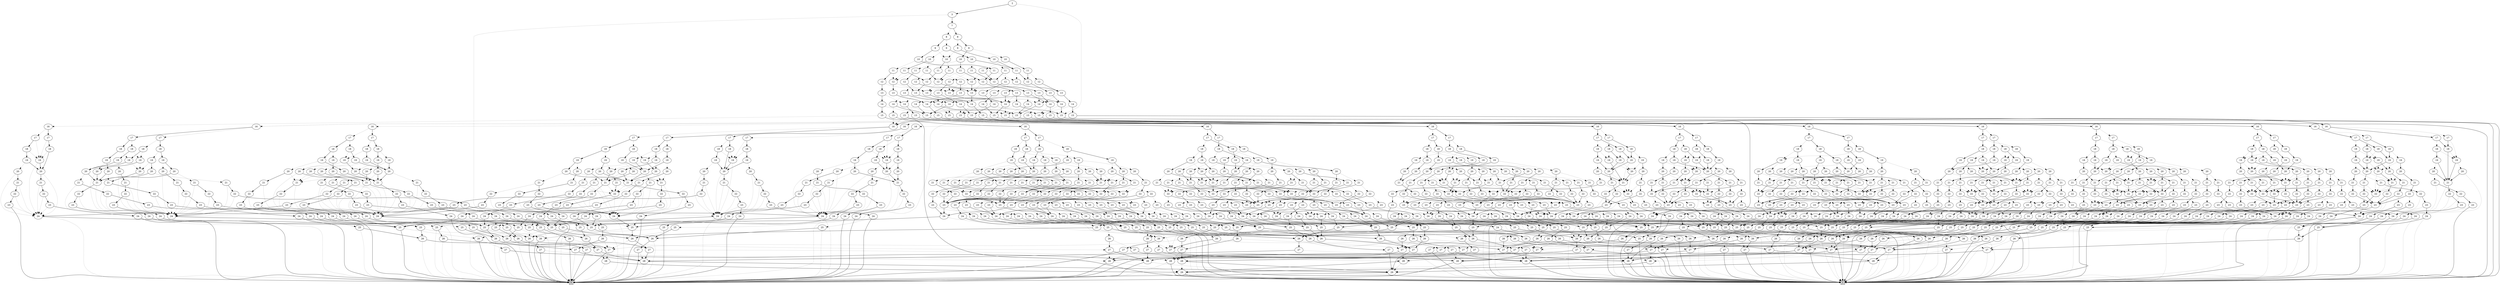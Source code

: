 digraph G {
0 [shape=box, label="0", style=filled, shape=box, height=0.3, width=0.3];
1 [shape=box, label="1", style=filled, shape=box, height=0.3, width=0.3];
22141 [label="2"];
22141 -> 32 [style=dotted];
22141 -> 22140 [style=filled];
32 [label="15"];
32 -> 0 [style=dotted];
32 -> 1 [style=filled];
22140 [label="3"];
22140 -> 1492 [style=dotted];
22140 -> 22139 [style=filled];
1492 [label="25"];
1492 -> 1489 [style=dotted];
1492 -> 1491 [style=filled];
1489 [label="26"];
1489 -> 1488 [style=dotted];
1489 -> 0 [style=filled];
1488 [label="27"];
1488 -> 1420 [style=dotted];
1488 -> 1434 [style=filled];
1420 [label="28"];
1420 -> 60 [style=dotted];
1420 -> 0 [style=filled];
60 [label="29"];
60 -> 0 [style=dotted];
60 -> 1 [style=filled];
1434 [label="28"];
1434 -> 61 [style=dotted];
1434 -> 0 [style=filled];
61 [label="29"];
61 -> 1 [style=dotted];
61 -> 0 [style=filled];
1491 [label="26"];
1491 -> 1465 [style=dotted];
1491 -> 1490 [style=filled];
1465 [label="27"];
1465 -> 1464 [style=dotted];
1465 -> 0 [style=filled];
1464 [label="28"];
1464 -> 0 [style=dotted];
1464 -> 60 [style=filled];
1490 [label="27"];
1490 -> 58 [style=dotted];
1490 -> 1409 [style=filled];
58 [label="28"];
58 -> 0 [style=dotted];
58 -> 1 [style=filled];
1409 [label="28"];
1409 -> 0 [style=dotted];
1409 -> 61 [style=filled];
22139 [label="7"];
22139 -> 22121 [style=dotted];
22139 -> 22138 [style=filled];
22121 [label="8"];
22121 -> 22103 [style=dotted];
22121 -> 22120 [style=filled];
22103 [label="9"];
22103 -> 22084 [style=dotted];
22103 -> 22102 [style=filled];
22084 [label="10"];
22084 -> 22070 [style=dotted];
22084 -> 22083 [style=filled];
22070 [label="11"];
22070 -> 22060 [style=dotted];
22070 -> 22069 [style=filled];
22060 [label="12"];
22060 -> 22052 [style=dotted];
22060 -> 22059 [style=filled];
22052 [label="13"];
22052 -> 22048 [style=dotted];
22052 -> 22051 [style=filled];
22048 [label="14"];
22048 -> 22046 [style=dotted];
22048 -> 22047 [style=filled];
22046 [label="15"];
22046 -> 16403 [style=dotted];
22046 -> 18336 [style=filled];
16403 [label="16"];
16403 -> 16387 [style=dotted];
16403 -> 16402 [style=filled];
16387 [label="17"];
16387 -> 14324 [style=dotted];
16387 -> 16386 [style=filled];
14324 [label="18"];
14324 -> 14316 [style=dotted];
14324 -> 14323 [style=filled];
14316 [label="19"];
14316 -> 14307 [style=dotted];
14316 -> 14315 [style=filled];
14307 [label="20"];
14307 -> 14302 [style=dotted];
14307 -> 14306 [style=filled];
14302 [label="21"];
14302 -> 14298 [style=dotted];
14302 -> 14301 [style=filled];
14298 [label="24"];
14298 -> 0 [style=dotted];
14298 -> 1492 [style=filled];
14301 [label="22"];
14301 -> 14298 [style=dotted];
14301 -> 14300 [style=filled];
14300 [label="23"];
14300 -> 14298 [style=dotted];
14300 -> 14299 [style=filled];
14299 [label="24"];
14299 -> 1467 [style=dotted];
14299 -> 2718 [style=filled];
1467 [label="25"];
1467 -> 0 [style=dotted];
1467 -> 1466 [style=filled];
1466 [label="26"];
1466 -> 1465 [style=dotted];
1466 -> 0 [style=filled];
2718 [label="25"];
2718 -> 1489 [style=dotted];
2718 -> 2717 [style=filled];
2717 [label="26"];
2717 -> 0 [style=dotted];
2717 -> 1490 [style=filled];
14306 [label="21"];
14306 -> 14301 [style=dotted];
14306 -> 14305 [style=filled];
14305 [label="22"];
14305 -> 14298 [style=dotted];
14305 -> 14304 [style=filled];
14304 [label="23"];
14304 -> 14298 [style=dotted];
14304 -> 14303 [style=filled];
14303 [label="24"];
14303 -> 3120 [style=dotted];
14303 -> 2731 [style=filled];
3120 [label="25"];
3120 -> 1460 [style=dotted];
3120 -> 3119 [style=filled];
1460 [label="26"];
1460 -> 1421 [style=dotted];
1460 -> 0 [style=filled];
1421 [label="27"];
1421 -> 1420 [style=dotted];
1421 -> 0 [style=filled];
3119 [label="26"];
3119 -> 1465 [style=dotted];
3119 -> 3118 [style=filled];
3118 [label="27"];
3118 -> 1464 [style=dotted];
3118 -> 1409 [style=filled];
2731 [label="25"];
2731 -> 1436 [style=dotted];
2731 -> 1445 [style=filled];
1436 [label="26"];
1436 -> 1435 [style=dotted];
1436 -> 0 [style=filled];
1435 [label="27"];
1435 -> 0 [style=dotted];
1435 -> 1434 [style=filled];
1445 [label="26"];
1445 -> 0 [style=dotted];
1445 -> 1410 [style=filled];
1410 [label="27"];
1410 -> 1409 [style=dotted];
1410 -> 0 [style=filled];
14315 [label="20"];
14315 -> 14311 [style=dotted];
14315 -> 14314 [style=filled];
14311 [label="21"];
14311 -> 14298 [style=dotted];
14311 -> 14310 [style=filled];
14310 [label="22"];
14310 -> 14298 [style=dotted];
14310 -> 14309 [style=filled];
14309 [label="23"];
14309 -> 14298 [style=dotted];
14309 -> 14308 [style=filled];
14308 [label="24"];
14308 -> 3130 [style=dotted];
14308 -> 2741 [style=filled];
3130 [label="25"];
3130 -> 0 [style=dotted];
3130 -> 3129 [style=filled];
3129 [label="26"];
3129 -> 1465 [style=dotted];
3129 -> 1451 [style=filled];
1451 [label="27"];
1451 -> 0 [style=dotted];
1451 -> 1409 [style=filled];
2741 [label="25"];
2741 -> 1489 [style=dotted];
2741 -> 2268 [style=filled];
2268 [label="26"];
2268 -> 0 [style=dotted];
2268 -> 2267 [style=filled];
2267 [label="27"];
2267 -> 58 [style=dotted];
2267 -> 0 [style=filled];
14314 [label="21"];
14314 -> 14301 [style=dotted];
14314 -> 14313 [style=filled];
14313 [label="22"];
14313 -> 14298 [style=dotted];
14313 -> 14312 [style=filled];
14312 [label="23"];
14312 -> 14298 [style=dotted];
14312 -> 1556 [style=filled];
1556 [label="24"];
1556 -> 1492 [style=dotted];
1556 -> 0 [style=filled];
14323 [label="19"];
14323 -> 14317 [style=dotted];
14323 -> 14322 [style=filled];
14317 [label="20"];
14317 -> 14311 [style=dotted];
14317 -> 14306 [style=filled];
14322 [label="20"];
14322 -> 14321 [style=dotted];
14322 -> 14314 [style=filled];
14321 [label="21"];
14321 -> 14298 [style=dotted];
14321 -> 14320 [style=filled];
14320 [label="22"];
14320 -> 14298 [style=dotted];
14320 -> 14319 [style=filled];
14319 [label="23"];
14319 -> 14298 [style=dotted];
14319 -> 14318 [style=filled];
14318 [label="24"];
14318 -> 3152 [style=dotted];
14318 -> 2764 [style=filled];
3152 [label="25"];
3152 -> 0 [style=dotted];
3152 -> 3119 [style=filled];
2764 [label="25"];
2764 -> 1489 [style=dotted];
2764 -> 1445 [style=filled];
16386 [label="18"];
16386 -> 16372 [style=dotted];
16386 -> 16385 [style=filled];
16372 [label="19"];
16372 -> 14307 [style=dotted];
16372 -> 16371 [style=filled];
16371 [label="20"];
16371 -> 16370 [style=dotted];
16371 -> 14314 [style=filled];
16370 [label="21"];
16370 -> 14298 [style=dotted];
16370 -> 16369 [style=filled];
16369 [label="22"];
16369 -> 14298 [style=dotted];
16369 -> 16368 [style=filled];
16368 [label="23"];
16368 -> 14298 [style=dotted];
16368 -> 16367 [style=filled];
16367 [label="24"];
16367 -> 3130 [style=dotted];
16367 -> 2764 [style=filled];
16385 [label="19"];
16385 -> 16376 [style=dotted];
16385 -> 16384 [style=filled];
16376 [label="20"];
16376 -> 14311 [style=dotted];
16376 -> 16375 [style=filled];
16375 [label="21"];
16375 -> 14301 [style=dotted];
16375 -> 16374 [style=filled];
16374 [label="22"];
16374 -> 14298 [style=dotted];
16374 -> 16373 [style=filled];
16373 [label="23"];
16373 -> 14298 [style=dotted];
16373 -> 16313 [style=filled];
16313 [label="24"];
16313 -> 3168 [style=dotted];
16313 -> 0 [style=filled];
3168 [label="25"];
3168 -> 1460 [style=dotted];
3168 -> 1491 [style=filled];
16384 [label="20"];
16384 -> 16383 [style=dotted];
16384 -> 14314 [style=filled];
16383 [label="21"];
16383 -> 16379 [style=dotted];
16383 -> 16382 [style=filled];
16379 [label="22"];
16379 -> 14298 [style=dotted];
16379 -> 16378 [style=filled];
16378 [label="23"];
16378 -> 14298 [style=dotted];
16378 -> 16377 [style=filled];
16377 [label="24"];
16377 -> 0 [style=dotted];
16377 -> 2718 [style=filled];
16382 [label="22"];
16382 -> 14298 [style=dotted];
16382 -> 16381 [style=filled];
16381 [label="23"];
16381 -> 14298 [style=dotted];
16381 -> 16380 [style=filled];
16380 [label="24"];
16380 -> 3152 [style=dotted];
16380 -> 2731 [style=filled];
16402 [label="17"];
16402 -> 16394 [style=dotted];
16402 -> 16401 [style=filled];
16394 [label="18"];
16394 -> 14316 [style=dotted];
16394 -> 16393 [style=filled];
16393 [label="19"];
16393 -> 16392 [style=dotted];
16393 -> 14322 [style=filled];
16392 [label="20"];
16392 -> 14311 [style=dotted];
16392 -> 16391 [style=filled];
16391 [label="21"];
16391 -> 14301 [style=dotted];
16391 -> 16390 [style=filled];
16390 [label="22"];
16390 -> 14298 [style=dotted];
16390 -> 16389 [style=filled];
16389 [label="23"];
16389 -> 14298 [style=dotted];
16389 -> 16388 [style=filled];
16388 [label="24"];
16388 -> 3120 [style=dotted];
16388 -> 1437 [style=filled];
1437 [label="25"];
1437 -> 1436 [style=dotted];
1437 -> 0 [style=filled];
16401 [label="18"];
16401 -> 16400 [style=dotted];
16401 -> 14335 [style=filled];
16400 [label="19"];
16400 -> 16399 [style=dotted];
16400 -> 14322 [style=filled];
16399 [label="20"];
16399 -> 16398 [style=dotted];
16399 -> 14306 [style=filled];
16398 [label="21"];
16398 -> 14298 [style=dotted];
16398 -> 16397 [style=filled];
16397 [label="22"];
16397 -> 14298 [style=dotted];
16397 -> 16396 [style=filled];
16396 [label="23"];
16396 -> 14298 [style=dotted];
16396 -> 16395 [style=filled];
16395 [label="24"];
16395 -> 1467 [style=dotted];
16395 -> 2741 [style=filled];
14335 [label="19"];
14335 -> 14315 [style=dotted];
14335 -> 14334 [style=filled];
14334 [label="20"];
14334 -> 14306 [style=dotted];
14334 -> 14314 [style=filled];
18336 [label="16"];
18336 -> 18300 [style=dotted];
18336 -> 18335 [style=filled];
18300 [label="17"];
18300 -> 18273 [style=dotted];
18300 -> 18299 [style=filled];
18273 [label="18"];
18273 -> 18260 [style=dotted];
18273 -> 18272 [style=filled];
18260 [label="19"];
18260 -> 18247 [style=dotted];
18260 -> 18259 [style=filled];
18247 [label="20"];
18247 -> 18238 [style=dotted];
18247 -> 18246 [style=filled];
18238 [label="21"];
18238 -> 18231 [style=dotted];
18238 -> 18237 [style=filled];
18231 [label="22"];
18231 -> 18227 [style=dotted];
18231 -> 18230 [style=filled];
18227 [label="23"];
18227 -> 18225 [style=dotted];
18227 -> 18226 [style=filled];
18225 [label="24"];
18225 -> 2857 [style=dotted];
18225 -> 1 [style=filled];
2857 [label="25"];
2857 -> 2825 [style=dotted];
2857 -> 1491 [style=filled];
2825 [label="26"];
2825 -> 2824 [style=dotted];
2825 -> 1658 [style=filled];
2824 [label="27"];
2824 -> 1420 [style=dotted];
2824 -> 1424 [style=filled];
1424 [label="28"];
1424 -> 61 [style=dotted];
1424 -> 1 [style=filled];
1658 [label="27"];
1658 -> 1522 [style=dotted];
1658 -> 0 [style=filled];
1522 [label="28"];
1522 -> 61 [style=dotted];
1522 -> 60 [style=filled];
18226 [label="24"];
18226 -> 2813 [style=dotted];
18226 -> 1553 [style=filled];
2813 [label="25"];
2813 -> 2810 [style=dotted];
2813 -> 2812 [style=filled];
2810 [label="26"];
2810 -> 1701 [style=dotted];
2810 -> 1534 [style=filled];
1701 [label="27"];
1701 -> 1412 [style=dotted];
1701 -> 1424 [style=filled];
1412 [label="28"];
1412 -> 1 [style=dotted];
1412 -> 60 [style=filled];
1534 [label="27"];
1534 -> 1522 [style=dotted];
1534 -> 1438 [style=filled];
1438 [label="28"];
1438 -> 60 [style=dotted];
1438 -> 1 [style=filled];
2812 [label="26"];
2812 -> 1523 [style=dotted];
2812 -> 2811 [style=filled];
1523 [label="27"];
1523 -> 1522 [style=dotted];
1523 -> 1 [style=filled];
2811 [label="27"];
2811 -> 58 [style=dotted];
2811 -> 1438 [style=filled];
1553 [label="25"];
1553 -> 1550 [style=dotted];
1553 -> 1552 [style=filled];
1550 [label="26"];
1550 -> 1548 [style=dotted];
1550 -> 1549 [style=filled];
1548 [label="27"];
1548 -> 1547 [style=dotted];
1548 -> 59 [style=filled];
1547 [label="28"];
1547 -> 60 [style=dotted];
1547 -> 61 [style=filled];
59 [label="28"];
59 -> 1 [style=dotted];
59 -> 0 [style=filled];
1549 [label="27"];
1549 -> 1547 [style=dotted];
1549 -> 1434 [style=filled];
1552 [label="26"];
1552 -> 1551 [style=dotted];
1552 -> 1499 [style=filled];
1551 [label="27"];
1551 -> 1438 [style=dotted];
1551 -> 0 [style=filled];
1499 [label="27"];
1499 -> 1 [style=dotted];
1499 -> 61 [style=filled];
18230 [label="23"];
18230 -> 18228 [style=dotted];
18230 -> 18229 [style=filled];
18228 [label="24"];
18228 -> 2819 [style=dotted];
18228 -> 2607 [style=filled];
2819 [label="25"];
2819 -> 2817 [style=dotted];
2819 -> 2818 [style=filled];
2817 [label="26"];
2817 -> 2816 [style=dotted];
2817 -> 1539 [style=filled];
2816 [label="27"];
2816 -> 59 [style=dotted];
2816 -> 1424 [style=filled];
1539 [label="27"];
1539 -> 1522 [style=dotted];
1539 -> 58 [style=filled];
2818 [label="26"];
2818 -> 1539 [style=dotted];
2818 -> 2811 [style=filled];
2607 [label="25"];
2607 -> 1896 [style=dotted];
2607 -> 2606 [style=filled];
1896 [label="26"];
1896 -> 1594 [style=dotted];
1896 -> 1548 [style=filled];
1594 [label="27"];
1594 -> 1438 [style=dotted];
1594 -> 59 [style=filled];
2606 [label="26"];
2606 -> 1594 [style=dotted];
2606 -> 1499 [style=filled];
18229 [label="24"];
18229 -> 1528 [style=dotted];
18229 -> 2932 [style=filled];
1528 [label="25"];
1528 -> 1526 [style=dotted];
1528 -> 1527 [style=filled];
1526 [label="26"];
1526 -> 1506 [style=dotted];
1526 -> 1483 [style=filled];
1506 [label="27"];
1506 -> 1 [style=dotted];
1506 -> 1424 [style=filled];
1483 [label="27"];
1483 -> 1424 [style=dotted];
1483 -> 1438 [style=filled];
1527 [label="26"];
1527 -> 1523 [style=dotted];
1527 -> 1519 [style=filled];
1519 [label="27"];
1519 -> 1438 [style=dotted];
1519 -> 1 [style=filled];
2932 [label="25"];
2932 -> 2930 [style=dotted];
2932 -> 2931 [style=filled];
2930 [label="26"];
2930 -> 1592 [style=dotted];
2930 -> 1488 [style=filled];
1592 [label="27"];
1592 -> 1420 [style=dotted];
1592 -> 59 [style=filled];
2931 [label="26"];
2931 -> 1551 [style=dotted];
2931 -> 1595 [style=filled];
1595 [label="27"];
1595 -> 1424 [style=dotted];
1595 -> 1409 [style=filled];
18237 [label="22"];
18237 -> 18234 [style=dotted];
18237 -> 18236 [style=filled];
18234 [label="23"];
18234 -> 18232 [style=dotted];
18234 -> 18233 [style=filled];
18232 [label="24"];
18232 -> 2828 [style=dotted];
18232 -> 2245 [style=filled];
2828 [label="25"];
2828 -> 2825 [style=dotted];
2828 -> 2827 [style=filled];
2827 [label="26"];
2827 -> 1465 [style=dotted];
2827 -> 2826 [style=filled];
2826 [label="27"];
2826 -> 58 [style=dotted];
2826 -> 1547 [style=filled];
2245 [label="25"];
2245 -> 1776 [style=dotted];
2245 -> 1576 [style=filled];
1776 [label="26"];
1776 -> 1614 [style=dotted];
1776 -> 1664 [style=filled];
1614 [label="27"];
1614 -> 1 [style=dotted];
1614 -> 59 [style=filled];
1664 [label="27"];
1664 -> 1547 [style=dotted];
1664 -> 1 [style=filled];
1576 [label="26"];
1576 -> 1 [style=dotted];
1576 -> 1506 [style=filled];
18233 [label="24"];
18233 -> 2831 [style=dotted];
18233 -> 2936 [style=filled];
2831 [label="25"];
2831 -> 2810 [style=dotted];
2831 -> 2830 [style=filled];
2830 [label="26"];
2830 -> 1523 [style=dotted];
2830 -> 1438 [style=filled];
2936 [label="25"];
2936 -> 1550 [style=dotted];
2936 -> 2935 [style=filled];
2935 [label="26"];
2935 -> 1551 [style=dotted];
2935 -> 2480 [style=filled];
2480 [label="27"];
2480 -> 1424 [style=dotted];
2480 -> 61 [style=filled];
18236 [label="23"];
18236 -> 18235 [style=dotted];
18236 -> 18229 [style=filled];
18235 [label="24"];
18235 -> 2836 [style=dotted];
18235 -> 2612 [style=filled];
2836 [label="25"];
2836 -> 2834 [style=dotted];
2836 -> 2835 [style=filled];
2834 [label="26"];
2834 -> 1701 [style=dotted];
2834 -> 1539 [style=filled];
2835 [label="26"];
2835 -> 1571 [style=dotted];
2835 -> 2811 [style=filled];
1571 [label="27"];
1571 -> 1522 [style=dotted];
1571 -> 1424 [style=filled];
2612 [label="25"];
2612 -> 1548 [style=dotted];
2612 -> 2611 [style=filled];
2611 [label="26"];
2611 -> 1724 [style=dotted];
2611 -> 1499 [style=filled];
1724 [label="27"];
1724 -> 1438 [style=dotted];
1724 -> 1420 [style=filled];
18246 [label="21"];
18246 -> 18240 [style=dotted];
18246 -> 18245 [style=filled];
18240 [label="22"];
18240 -> 18239 [style=dotted];
18240 -> 18236 [style=filled];
18239 [label="23"];
18239 -> 18232 [style=dotted];
18239 -> 18226 [style=filled];
18245 [label="22"];
18245 -> 18242 [style=dotted];
18245 -> 18244 [style=filled];
18242 [label="23"];
18242 -> 18241 [style=dotted];
18242 -> 18233 [style=filled];
18241 [label="24"];
18241 -> 2847 [style=dotted];
18241 -> 2618 [style=filled];
2847 [label="25"];
2847 -> 2825 [style=dotted];
2847 -> 2846 [style=filled];
2846 [label="26"];
2846 -> 1539 [style=dotted];
2846 -> 2826 [style=filled];
2618 [label="25"];
2618 -> 1776 [style=dotted];
2618 -> 2617 [style=filled];
2617 [label="26"];
2617 -> 1594 [style=dotted];
2617 -> 1506 [style=filled];
18244 [label="23"];
18244 -> 18243 [style=dotted];
18244 -> 1559 [style=filled];
18243 [label="24"];
18243 -> 2850 [style=dotted];
18243 -> 2620 [style=filled];
2850 [label="25"];
2850 -> 2834 [style=dotted];
2850 -> 2812 [style=filled];
2620 [label="25"];
2620 -> 1548 [style=dotted];
2620 -> 1552 [style=filled];
1559 [label="24"];
1559 -> 1 [style=dotted];
1559 -> 1492 [style=filled];
18259 [label="20"];
18259 -> 18254 [style=dotted];
18259 -> 18258 [style=filled];
18254 [label="21"];
18254 -> 18250 [style=dotted];
18254 -> 18253 [style=filled];
18250 [label="22"];
18250 -> 18249 [style=dotted];
18250 -> 18230 [style=filled];
18249 [label="23"];
18249 -> 18248 [style=dotted];
18249 -> 18226 [style=filled];
18248 [label="24"];
18248 -> 2857 [style=dotted];
18248 -> 1900 [style=filled];
1900 [label="25"];
1900 -> 1776 [style=dotted];
1900 -> 1 [style=filled];
18253 [label="22"];
18253 -> 18252 [style=dotted];
18253 -> 18244 [style=filled];
18252 [label="23"];
18252 -> 18251 [style=dotted];
18252 -> 18233 [style=filled];
18251 [label="24"];
18251 -> 2847 [style=dotted];
18251 -> 2245 [style=filled];
18258 [label="21"];
18258 -> 18237 [style=dotted];
18258 -> 18257 [style=filled];
18257 [label="22"];
18257 -> 18256 [style=dotted];
18257 -> 18244 [style=filled];
18256 [label="23"];
18256 -> 18228 [style=dotted];
18256 -> 18255 [style=filled];
18255 [label="24"];
18255 -> 2866 [style=dotted];
18255 -> 2955 [style=filled];
2866 [label="25"];
2866 -> 2810 [style=dotted];
2866 -> 1527 [style=filled];
2955 [label="25"];
2955 -> 1550 [style=dotted];
2955 -> 2931 [style=filled];
18272 [label="19"];
18272 -> 18268 [style=dotted];
18272 -> 18271 [style=filled];
18268 [label="20"];
18268 -> 18264 [style=dotted];
18268 -> 18267 [style=filled];
18264 [label="21"];
18264 -> 18250 [style=dotted];
18264 -> 18263 [style=filled];
18263 [label="22"];
18263 -> 18234 [style=dotted];
18263 -> 18262 [style=filled];
18262 [label="23"];
18262 -> 18261 [style=dotted];
18262 -> 18229 [style=filled];
18261 [label="24"];
18261 -> 2850 [style=dotted];
18261 -> 2612 [style=filled];
18267 [label="21"];
18267 -> 18240 [style=dotted];
18267 -> 18266 [style=filled];
18266 [label="22"];
18266 -> 18265 [style=dotted];
18266 -> 18244 [style=filled];
18265 [label="23"];
18265 -> 18228 [style=dotted];
18265 -> 18233 [style=filled];
18271 [label="20"];
18271 -> 18246 [style=dotted];
18271 -> 18270 [style=filled];
18270 [label="21"];
18270 -> 18237 [style=dotted];
18270 -> 18269 [style=filled];
18269 [label="22"];
18269 -> 18230 [style=dotted];
18269 -> 18244 [style=filled];
18299 [label="18"];
18299 -> 18289 [style=dotted];
18299 -> 18298 [style=filled];
18289 [label="19"];
18289 -> 18279 [style=dotted];
18289 -> 18288 [style=filled];
18279 [label="20"];
18279 -> 18274 [style=dotted];
18279 -> 18278 [style=filled];
18274 [label="21"];
18274 -> 18250 [style=dotted];
18274 -> 18237 [style=filled];
18278 [label="21"];
18278 -> 18240 [style=dotted];
18278 -> 18277 [style=filled];
18277 [label="22"];
18277 -> 18276 [style=dotted];
18277 -> 18244 [style=filled];
18276 [label="23"];
18276 -> 18275 [style=dotted];
18276 -> 18233 [style=filled];
18275 [label="24"];
18275 -> 2819 [style=dotted];
18275 -> 2618 [style=filled];
18288 [label="20"];
18288 -> 18283 [style=dotted];
18288 -> 18287 [style=filled];
18283 [label="21"];
18283 -> 18282 [style=dotted];
18283 -> 18245 [style=filled];
18282 [label="22"];
18282 -> 18281 [style=dotted];
18282 -> 18230 [style=filled];
18281 [label="23"];
18281 -> 18280 [style=dotted];
18281 -> 18226 [style=filled];
18280 [label="24"];
18280 -> 2828 [style=dotted];
18280 -> 1900 [style=filled];
18287 [label="21"];
18287 -> 18237 [style=dotted];
18287 -> 18286 [style=filled];
18286 [label="22"];
18286 -> 18285 [style=dotted];
18286 -> 18244 [style=filled];
18285 [label="23"];
18285 -> 18228 [style=dotted];
18285 -> 18284 [style=filled];
18284 [label="24"];
18284 -> 1528 [style=dotted];
18284 -> 2955 [style=filled];
18298 [label="19"];
18298 -> 18293 [style=dotted];
18298 -> 18297 [style=filled];
18293 [label="20"];
18293 -> 18291 [style=dotted];
18293 -> 18292 [style=filled];
18291 [label="21"];
18291 -> 18250 [style=dotted];
18291 -> 18290 [style=filled];
18290 [label="22"];
18290 -> 18234 [style=dotted];
18290 -> 18244 [style=filled];
18292 [label="21"];
18292 -> 18240 [style=dotted];
18292 -> 18257 [style=filled];
18297 [label="20"];
18297 -> 18246 [style=dotted];
18297 -> 18296 [style=filled];
18296 [label="21"];
18296 -> 18237 [style=dotted];
18296 -> 18295 [style=filled];
18295 [label="22"];
18295 -> 18230 [style=dotted];
18295 -> 18294 [style=filled];
18294 [label="23"];
18294 -> 18226 [style=dotted];
18294 -> 1559 [style=filled];
18335 [label="17"];
18335 -> 18320 [style=dotted];
18335 -> 18334 [style=filled];
18320 [label="18"];
18320 -> 18304 [style=dotted];
18320 -> 18319 [style=filled];
18304 [label="19"];
18304 -> 18301 [style=dotted];
18304 -> 18303 [style=filled];
18301 [label="20"];
18301 -> 18274 [style=dotted];
18301 -> 18246 [style=filled];
18303 [label="20"];
18303 -> 18302 [style=dotted];
18303 -> 18258 [style=filled];
18302 [label="21"];
18302 -> 18250 [style=dotted];
18302 -> 18245 [style=filled];
18319 [label="19"];
18319 -> 18313 [style=dotted];
18319 -> 18318 [style=filled];
18313 [label="20"];
18313 -> 18308 [style=dotted];
18313 -> 18312 [style=filled];
18308 [label="21"];
18308 -> 18250 [style=dotted];
18308 -> 18307 [style=filled];
18307 [label="22"];
18307 -> 18234 [style=dotted];
18307 -> 18306 [style=filled];
18306 [label="23"];
18306 -> 18243 [style=dotted];
18306 -> 18305 [style=filled];
18305 [label="24"];
18305 -> 1 [style=dotted];
18305 -> 2932 [style=filled];
18312 [label="21"];
18312 -> 18240 [style=dotted];
18312 -> 18311 [style=filled];
18311 [label="22"];
18311 -> 18310 [style=dotted];
18311 -> 18244 [style=filled];
18310 [label="23"];
18310 -> 18228 [style=dotted];
18310 -> 18309 [style=filled];
18309 [label="24"];
18309 -> 2866 [style=dotted];
18309 -> 2936 [style=filled];
18318 [label="20"];
18318 -> 18246 [style=dotted];
18318 -> 18317 [style=filled];
18317 [label="21"];
18317 -> 18237 [style=dotted];
18317 -> 18316 [style=filled];
18316 [label="22"];
18316 -> 18230 [style=dotted];
18316 -> 18315 [style=filled];
18315 [label="23"];
18315 -> 18314 [style=dotted];
18315 -> 1559 [style=filled];
18314 [label="24"];
18314 -> 2813 [style=dotted];
18314 -> 2620 [style=filled];
18334 [label="18"];
18334 -> 18327 [style=dotted];
18334 -> 18333 [style=filled];
18327 [label="19"];
18327 -> 18321 [style=dotted];
18327 -> 18326 [style=filled];
18321 [label="20"];
18321 -> 18274 [style=dotted];
18321 -> 18267 [style=filled];
18326 [label="20"];
18326 -> 18325 [style=dotted];
18326 -> 18270 [style=filled];
18325 [label="21"];
18325 -> 18324 [style=dotted];
18325 -> 18245 [style=filled];
18324 [label="22"];
18324 -> 18239 [style=dotted];
18324 -> 18323 [style=filled];
18323 [label="23"];
18323 -> 18322 [style=dotted];
18323 -> 18229 [style=filled];
18322 [label="24"];
18322 -> 2836 [style=dotted];
18322 -> 2607 [style=filled];
18333 [label="19"];
18333 -> 18332 [style=dotted];
18333 -> 18297 [style=filled];
18332 [label="20"];
18332 -> 18291 [style=dotted];
18332 -> 18331 [style=filled];
18331 [label="21"];
18331 -> 18330 [style=dotted];
18331 -> 18257 [style=filled];
18330 [label="22"];
18330 -> 18329 [style=dotted];
18330 -> 18236 [style=filled];
18329 [label="23"];
18329 -> 18232 [style=dotted];
18329 -> 18328 [style=filled];
18328 [label="24"];
18328 -> 2831 [style=dotted];
18328 -> 1553 [style=filled];
22047 [label="15"];
22047 -> 16403 [style=dotted];
22047 -> 18516 [style=filled];
18516 [label="16"];
18516 -> 18496 [style=dotted];
18516 -> 18515 [style=filled];
18496 [label="17"];
18496 -> 18485 [style=dotted];
18496 -> 18495 [style=filled];
18485 [label="18"];
18485 -> 18480 [style=dotted];
18485 -> 18484 [style=filled];
18480 [label="19"];
18480 -> 18474 [style=dotted];
18480 -> 18479 [style=filled];
18474 [label="20"];
18474 -> 18469 [style=dotted];
18474 -> 18473 [style=filled];
18469 [label="21"];
18469 -> 18465 [style=dotted];
18469 -> 18468 [style=filled];
18465 [label="22"];
18465 -> 18462 [style=dotted];
18465 -> 18464 [style=filled];
18462 [label="24"];
18462 -> 2813 [style=dotted];
18462 -> 1 [style=filled];
18464 [label="23"];
18464 -> 18462 [style=dotted];
18464 -> 18463 [style=filled];
18463 [label="24"];
18463 -> 1528 [style=dotted];
18463 -> 12604 [style=filled];
12604 [label="25"];
12604 -> 1413 [style=dotted];
12604 -> 1518 [style=filled];
1413 [label="27"];
1413 -> 1412 [style=dotted];
1413 -> 1 [style=filled];
1518 [label="26"];
1518 -> 1 [style=dotted];
1518 -> 1483 [style=filled];
18468 [label="22"];
18468 -> 18467 [style=dotted];
18468 -> 18464 [style=filled];
18467 [label="23"];
18467 -> 18462 [style=dotted];
18467 -> 18466 [style=filled];
18466 [label="24"];
18466 -> 2831 [style=dotted];
18466 -> 1427 [style=filled];
1427 [label="25"];
1427 -> 1 [style=dotted];
1427 -> 1426 [style=filled];
1426 [label="26"];
1426 -> 1 [style=dotted];
1426 -> 1425 [style=filled];
1425 [label="27"];
1425 -> 1424 [style=dotted];
1425 -> 1 [style=filled];
18473 [label="21"];
18473 -> 18465 [style=dotted];
18473 -> 18472 [style=filled];
18472 [label="22"];
18472 -> 18467 [style=dotted];
18472 -> 18471 [style=filled];
18471 [label="23"];
18471 -> 18462 [style=dotted];
18471 -> 18470 [style=filled];
18470 [label="24"];
18470 -> 1 [style=dotted];
18470 -> 2813 [style=filled];
18479 [label="20"];
18479 -> 18473 [style=dotted];
18479 -> 18478 [style=filled];
18478 [label="21"];
18478 -> 18468 [style=dotted];
18478 -> 18477 [style=filled];
18477 [label="22"];
18477 -> 18476 [style=dotted];
18477 -> 18471 [style=filled];
18476 [label="23"];
18476 -> 18462 [style=dotted];
18476 -> 18475 [style=filled];
18475 [label="24"];
18475 -> 2866 [style=dotted];
18475 -> 12632 [style=filled];
12632 [label="25"];
12632 -> 1 [style=dotted];
12632 -> 1518 [style=filled];
18484 [label="19"];
18484 -> 18474 [style=dotted];
18484 -> 18483 [style=filled];
18483 [label="20"];
18483 -> 18473 [style=dotted];
18483 -> 18482 [style=filled];
18482 [label="21"];
18482 -> 18468 [style=dotted];
18482 -> 18481 [style=filled];
18481 [label="22"];
18481 -> 18464 [style=dotted];
18481 -> 18471 [style=filled];
18495 [label="18"];
18495 -> 18491 [style=dotted];
18495 -> 18494 [style=filled];
18491 [label="19"];
18491 -> 18474 [style=dotted];
18491 -> 18490 [style=filled];
18490 [label="20"];
18490 -> 18473 [style=dotted];
18490 -> 18489 [style=filled];
18489 [label="21"];
18489 -> 18468 [style=dotted];
18489 -> 18488 [style=filled];
18488 [label="22"];
18488 -> 18487 [style=dotted];
18488 -> 18471 [style=filled];
18487 [label="23"];
18487 -> 18462 [style=dotted];
18487 -> 18486 [style=filled];
18486 [label="24"];
18486 -> 1528 [style=dotted];
18486 -> 12632 [style=filled];
18494 [label="19"];
18494 -> 18493 [style=dotted];
18494 -> 18483 [style=filled];
18493 [label="20"];
18493 -> 18473 [style=dotted];
18493 -> 18492 [style=filled];
18492 [label="21"];
18492 -> 18465 [style=dotted];
18492 -> 18477 [style=filled];
18515 [label="17"];
18515 -> 18507 [style=dotted];
18515 -> 18514 [style=filled];
18507 [label="18"];
18507 -> 18480 [style=dotted];
18507 -> 18506 [style=filled];
18506 [label="19"];
18506 -> 18505 [style=dotted];
18506 -> 18483 [style=filled];
18505 [label="20"];
18505 -> 18500 [style=dotted];
18505 -> 18504 [style=filled];
18500 [label="21"];
18500 -> 18465 [style=dotted];
18500 -> 18499 [style=filled];
18499 [label="22"];
18499 -> 18467 [style=dotted];
18499 -> 18498 [style=filled];
18498 [label="23"];
18498 -> 18462 [style=dotted];
18498 -> 18497 [style=filled];
18497 [label="24"];
18497 -> 1 [style=dotted];
18497 -> 12604 [style=filled];
18504 [label="21"];
18504 -> 18465 [style=dotted];
18504 -> 18503 [style=filled];
18503 [label="22"];
18503 -> 18502 [style=dotted];
18503 -> 18471 [style=filled];
18502 [label="23"];
18502 -> 18462 [style=dotted];
18502 -> 18501 [style=filled];
18501 [label="24"];
18501 -> 2866 [style=dotted];
18501 -> 1427 [style=filled];
18514 [label="18"];
18514 -> 18484 [style=dotted];
18514 -> 18513 [style=filled];
18513 [label="19"];
18513 -> 18512 [style=dotted];
18513 -> 18483 [style=filled];
18512 [label="20"];
18512 -> 18473 [style=dotted];
18512 -> 18511 [style=filled];
18511 [label="21"];
18511 -> 18510 [style=dotted];
18511 -> 18477 [style=filled];
18510 [label="22"];
18510 -> 18509 [style=dotted];
18510 -> 18464 [style=filled];
18509 [label="23"];
18509 -> 18462 [style=dotted];
18509 -> 18508 [style=filled];
18508 [label="24"];
18508 -> 2831 [style=dotted];
18508 -> 1 [style=filled];
22051 [label="14"];
22051 -> 22049 [style=dotted];
22051 -> 22050 [style=filled];
22049 [label="15"];
22049 -> 16403 [style=dotted];
22049 -> 18710 [style=filled];
18710 [label="16"];
18710 -> 18679 [style=dotted];
18710 -> 18709 [style=filled];
18679 [label="17"];
18679 -> 18664 [style=dotted];
18679 -> 18678 [style=filled];
18664 [label="18"];
18664 -> 18654 [style=dotted];
18664 -> 18663 [style=filled];
18654 [label="19"];
18654 -> 18647 [style=dotted];
18654 -> 18653 [style=filled];
18647 [label="20"];
18647 -> 18639 [style=dotted];
18647 -> 18646 [style=filled];
18639 [label="21"];
18639 -> 18633 [style=dotted];
18639 -> 18638 [style=filled];
18633 [label="22"];
18633 -> 18630 [style=dotted];
18633 -> 18632 [style=filled];
18630 [label="23"];
18630 -> 18628 [style=dotted];
18630 -> 18629 [style=filled];
18628 [label="24"];
18628 -> 2819 [style=dotted];
18628 -> 1 [style=filled];
18629 [label="24"];
18629 -> 2813 [style=dotted];
18629 -> 12430 [style=filled];
12430 [label="25"];
12430 -> 1749 [style=dotted];
12430 -> 12429 [style=filled];
1749 [label="26"];
1749 -> 1469 [style=dotted];
1749 -> 1506 [style=filled];
1469 [label="27"];
1469 -> 1468 [style=dotted];
1469 -> 1 [style=filled];
1468 [label="28"];
1468 -> 1 [style=dotted];
1468 -> 61 [style=filled];
12429 [label="26"];
12429 -> 10271 [style=dotted];
12429 -> 1 [style=filled];
10271 [label="27"];
10271 -> 1 [style=dotted];
10271 -> 58 [style=filled];
18632 [label="23"];
18632 -> 18628 [style=dotted];
18632 -> 18631 [style=filled];
18631 [label="24"];
18631 -> 1528 [style=dotted];
18631 -> 12700 [style=filled];
12700 [label="25"];
12700 -> 12698 [style=dotted];
12700 -> 12699 [style=filled];
12698 [label="26"];
12698 -> 1698 [style=dotted];
12698 -> 1701 [style=filled];
1698 [label="27"];
1698 -> 59 [style=dotted];
1698 -> 1 [style=filled];
12699 [label="26"];
12699 -> 10271 [style=dotted];
12699 -> 1483 [style=filled];
18638 [label="22"];
18638 -> 18635 [style=dotted];
18638 -> 18637 [style=filled];
18635 [label="23"];
18635 -> 18628 [style=dotted];
18635 -> 18634 [style=filled];
18634 [label="24"];
18634 -> 2831 [style=dotted];
18634 -> 12755 [style=filled];
12755 [label="25"];
12755 -> 1749 [style=dotted];
12755 -> 12754 [style=filled];
12754 [label="26"];
12754 -> 10271 [style=dotted];
12754 -> 1425 [style=filled];
18637 [label="23"];
18637 -> 18636 [style=dotted];
18637 -> 18631 [style=filled];
18636 [label="24"];
18636 -> 2836 [style=dotted];
18636 -> 1566 [style=filled];
1566 [label="25"];
1566 -> 1470 [style=dotted];
1566 -> 1440 [style=filled];
1470 [label="26"];
1470 -> 1469 [style=dotted];
1470 -> 1 [style=filled];
1440 [label="26"];
1440 -> 1439 [style=dotted];
1440 -> 1 [style=filled];
1439 [label="27"];
1439 -> 1 [style=dotted];
1439 -> 1438 [style=filled];
18646 [label="21"];
18646 -> 18640 [style=dotted];
18646 -> 18645 [style=filled];
18640 [label="22"];
18640 -> 18630 [style=dotted];
18640 -> 18637 [style=filled];
18645 [label="22"];
18645 -> 18635 [style=dotted];
18645 -> 18644 [style=filled];
18644 [label="23"];
18644 -> 18642 [style=dotted];
18644 -> 18643 [style=filled];
18642 [label="24"];
18642 -> 2850 [style=dotted];
18642 -> 18641 [style=filled];
18641 [label="25"];
18641 -> 1470 [style=dotted];
18641 -> 12429 [style=filled];
18643 [label="24"];
18643 -> 1 [style=dotted];
18643 -> 2819 [style=filled];
18653 [label="20"];
18653 -> 18648 [style=dotted];
18653 -> 18652 [style=filled];
18648 [label="21"];
18648 -> 18633 [style=dotted];
18648 -> 18645 [style=filled];
18652 [label="21"];
18652 -> 18638 [style=dotted];
18652 -> 18651 [style=filled];
18651 [label="22"];
18651 -> 18650 [style=dotted];
18651 -> 18644 [style=filled];
18650 [label="23"];
18650 -> 18628 [style=dotted];
18650 -> 18649 [style=filled];
18649 [label="24"];
18649 -> 2866 [style=dotted];
18649 -> 12738 [style=filled];
12738 [label="25"];
12738 -> 1749 [style=dotted];
12738 -> 12699 [style=filled];
18663 [label="19"];
18663 -> 18659 [style=dotted];
18663 -> 18662 [style=filled];
18659 [label="20"];
18659 -> 18658 [style=dotted];
18659 -> 18646 [style=filled];
18658 [label="21"];
18658 -> 18633 [style=dotted];
18658 -> 18657 [style=filled];
18657 [label="22"];
18657 -> 18635 [style=dotted];
18657 -> 18656 [style=filled];
18656 [label="23"];
18656 -> 18655 [style=dotted];
18656 -> 18631 [style=filled];
18655 [label="24"];
18655 -> 2850 [style=dotted];
18655 -> 1566 [style=filled];
18662 [label="20"];
18662 -> 18646 [style=dotted];
18662 -> 18661 [style=filled];
18661 [label="21"];
18661 -> 18638 [style=dotted];
18661 -> 18660 [style=filled];
18660 [label="22"];
18660 -> 18632 [style=dotted];
18660 -> 18644 [style=filled];
18678 [label="18"];
18678 -> 18670 [style=dotted];
18678 -> 18677 [style=filled];
18670 [label="19"];
18670 -> 18647 [style=dotted];
18670 -> 18669 [style=filled];
18669 [label="20"];
18669 -> 18648 [style=dotted];
18669 -> 18668 [style=filled];
18668 [label="21"];
18668 -> 18638 [style=dotted];
18668 -> 18667 [style=filled];
18667 [label="22"];
18667 -> 18666 [style=dotted];
18667 -> 18644 [style=filled];
18666 [label="23"];
18666 -> 18628 [style=dotted];
18666 -> 18665 [style=filled];
18665 [label="24"];
18665 -> 1528 [style=dotted];
18665 -> 12738 [style=filled];
18677 [label="19"];
18677 -> 18672 [style=dotted];
18677 -> 18676 [style=filled];
18672 [label="20"];
18672 -> 18648 [style=dotted];
18672 -> 18671 [style=filled];
18671 [label="21"];
18671 -> 18640 [style=dotted];
18671 -> 18651 [style=filled];
18676 [label="20"];
18676 -> 18646 [style=dotted];
18676 -> 18675 [style=filled];
18675 [label="21"];
18675 -> 18638 [style=dotted];
18675 -> 18674 [style=filled];
18674 [label="22"];
18674 -> 18632 [style=dotted];
18674 -> 18673 [style=filled];
18673 [label="23"];
18673 -> 18629 [style=dotted];
18673 -> 18643 [style=filled];
18709 [label="17"];
18709 -> 18695 [style=dotted];
18709 -> 18708 [style=filled];
18695 [label="18"];
18695 -> 18654 [style=dotted];
18695 -> 18694 [style=filled];
18694 [label="19"];
18694 -> 18688 [style=dotted];
18694 -> 18693 [style=filled];
18688 [label="20"];
18688 -> 18683 [style=dotted];
18688 -> 18687 [style=filled];
18683 [label="21"];
18683 -> 18633 [style=dotted];
18683 -> 18682 [style=filled];
18682 [label="22"];
18682 -> 18635 [style=dotted];
18682 -> 18681 [style=filled];
18681 [label="23"];
18681 -> 18642 [style=dotted];
18681 -> 18680 [style=filled];
18680 [label="24"];
18680 -> 1 [style=dotted];
18680 -> 12700 [style=filled];
18687 [label="21"];
18687 -> 18640 [style=dotted];
18687 -> 18686 [style=filled];
18686 [label="22"];
18686 -> 18685 [style=dotted];
18686 -> 18644 [style=filled];
18685 [label="23"];
18685 -> 18628 [style=dotted];
18685 -> 18684 [style=filled];
18684 [label="24"];
18684 -> 2866 [style=dotted];
18684 -> 12755 [style=filled];
18693 [label="20"];
18693 -> 18646 [style=dotted];
18693 -> 18692 [style=filled];
18692 [label="21"];
18692 -> 18638 [style=dotted];
18692 -> 18691 [style=filled];
18691 [label="22"];
18691 -> 18632 [style=dotted];
18691 -> 18690 [style=filled];
18690 [label="23"];
18690 -> 18689 [style=dotted];
18690 -> 18643 [style=filled];
18689 [label="24"];
18689 -> 2813 [style=dotted];
18689 -> 18641 [style=filled];
18708 [label="18"];
18708 -> 18701 [style=dotted];
18708 -> 18707 [style=filled];
18701 [label="19"];
18701 -> 18647 [style=dotted];
18701 -> 18700 [style=filled];
18700 [label="20"];
18700 -> 18699 [style=dotted];
18700 -> 18661 [style=filled];
18699 [label="21"];
18699 -> 18698 [style=dotted];
18699 -> 18645 [style=filled];
18698 [label="22"];
18698 -> 18630 [style=dotted];
18698 -> 18697 [style=filled];
18697 [label="23"];
18697 -> 18696 [style=dotted];
18697 -> 18631 [style=filled];
18696 [label="24"];
18696 -> 2836 [style=dotted];
18696 -> 1 [style=filled];
18707 [label="19"];
18707 -> 18706 [style=dotted];
18707 -> 18676 [style=filled];
18706 [label="20"];
18706 -> 18648 [style=dotted];
18706 -> 18705 [style=filled];
18705 [label="21"];
18705 -> 18704 [style=dotted];
18705 -> 18651 [style=filled];
18704 [label="22"];
18704 -> 18703 [style=dotted];
18704 -> 18637 [style=filled];
18703 [label="23"];
18703 -> 18628 [style=dotted];
18703 -> 18702 [style=filled];
18702 [label="24"];
18702 -> 2831 [style=dotted];
18702 -> 12430 [style=filled];
22050 [label="15"];
22050 -> 16403 [style=dotted];
22050 -> 18879 [style=filled];
18879 [label="16"];
18879 -> 18871 [style=dotted];
18879 -> 18878 [style=filled];
18871 [label="17"];
18871 -> 18869 [style=dotted];
18871 -> 18870 [style=filled];
18869 [label="19"];
18869 -> 18868 [style=dotted];
18869 -> 18867 [style=filled];
18868 [label="20"];
18868 -> 14266 [style=dotted];
18868 -> 18867 [style=filled];
14266 [label="24"];
14266 -> 1528 [style=dotted];
14266 -> 1 [style=filled];
18867 [label="21"];
18867 -> 14266 [style=dotted];
18867 -> 18866 [style=filled];
18866 [label="22"];
18866 -> 14266 [style=dotted];
18866 -> 18865 [style=filled];
18865 [label="23"];
18865 -> 14266 [style=dotted];
18865 -> 18864 [style=filled];
18864 [label="24"];
18864 -> 1 [style=dotted];
18864 -> 1528 [style=filled];
18870 [label="18"];
18870 -> 18869 [style=dotted];
18870 -> 18867 [style=filled];
18878 [label="17"];
18878 -> 18877 [style=dotted];
18878 -> 18870 [style=filled];
18877 [label="18"];
18877 -> 18869 [style=dotted];
18877 -> 18876 [style=filled];
18876 [label="19"];
18876 -> 18875 [style=dotted];
18876 -> 18867 [style=filled];
18875 [label="20"];
18875 -> 18874 [style=dotted];
18875 -> 18867 [style=filled];
18874 [label="21"];
18874 -> 14266 [style=dotted];
18874 -> 18873 [style=filled];
18873 [label="22"];
18873 -> 14266 [style=dotted];
18873 -> 18872 [style=filled];
18872 [label="23"];
18872 -> 14266 [style=dotted];
18872 -> 1 [style=filled];
22059 [label="13"];
22059 -> 22055 [style=dotted];
22059 -> 22058 [style=filled];
22055 [label="14"];
22055 -> 22053 [style=dotted];
22055 -> 22054 [style=filled];
22053 [label="15"];
22053 -> 16403 [style=dotted];
22053 -> 19077 [style=filled];
19077 [label="16"];
19077 -> 19043 [style=dotted];
19077 -> 19076 [style=filled];
19043 [label="17"];
19043 -> 19020 [style=dotted];
19043 -> 19042 [style=filled];
19020 [label="18"];
19020 -> 19007 [style=dotted];
19020 -> 19019 [style=filled];
19007 [label="19"];
19007 -> 18996 [style=dotted];
19007 -> 19006 [style=filled];
18996 [label="20"];
18996 -> 18986 [style=dotted];
18996 -> 18995 [style=filled];
18986 [label="21"];
18986 -> 18977 [style=dotted];
18986 -> 18985 [style=filled];
18977 [label="22"];
18977 -> 18973 [style=dotted];
18977 -> 18976 [style=filled];
18973 [label="23"];
18973 -> 18971 [style=dotted];
18973 -> 18972 [style=filled];
18971 [label="24"];
18971 -> 2828 [style=dotted];
18971 -> 1 [style=filled];
18972 [label="24"];
18972 -> 2813 [style=dotted];
18972 -> 12435 [style=filled];
12435 [label="25"];
12435 -> 12433 [style=dotted];
12435 -> 12434 [style=filled];
12433 [label="26"];
12433 -> 1664 [style=dotted];
12433 -> 1744 [style=filled];
1744 [label="27"];
1744 -> 1 [style=dotted];
1744 -> 1434 [style=filled];
12434 [label="26"];
12434 -> 1551 [style=dotted];
12434 -> 1622 [style=filled];
1622 [label="27"];
1622 -> 1 [style=dotted];
1622 -> 1468 [style=filled];
18976 [label="23"];
18976 -> 18974 [style=dotted];
18976 -> 18975 [style=filled];
18974 [label="24"];
18974 -> 2819 [style=dotted];
18974 -> 14064 [style=filled];
14064 [label="25"];
14064 -> 12228 [style=dotted];
14064 -> 14063 [style=filled];
12228 [label="26"];
12228 -> 1519 [style=dotted];
12228 -> 1614 [style=filled];
14063 [label="26"];
14063 -> 1594 [style=dotted];
14063 -> 1622 [style=filled];
18975 [label="24"];
18975 -> 1528 [style=dotted];
18975 -> 18722 [style=filled];
18722 [label="25"];
18722 -> 18712 [style=dotted];
18722 -> 18721 [style=filled];
18712 [label="26"];
18712 -> 2347 [style=dotted];
18712 -> 1677 [style=filled];
2347 [label="27"];
2347 -> 1420 [style=dotted];
2347 -> 1 [style=filled];
1677 [label="27"];
1677 -> 1412 [style=dotted];
1677 -> 1434 [style=filled];
18721 [label="26"];
18721 -> 1551 [style=dotted];
18721 -> 13204 [style=filled];
13204 [label="27"];
13204 -> 1424 [style=dotted];
13204 -> 1547 [style=filled];
18985 [label="22"];
18985 -> 18979 [style=dotted];
18985 -> 18984 [style=filled];
18979 [label="23"];
18979 -> 18971 [style=dotted];
18979 -> 18978 [style=filled];
18978 [label="24"];
18978 -> 2831 [style=dotted];
18978 -> 12708 [style=filled];
12708 [label="25"];
12708 -> 12433 [style=dotted];
12708 -> 12707 [style=filled];
12707 [label="26"];
12707 -> 1551 [style=dotted];
12707 -> 12706 [style=filled];
12706 [label="27"];
12706 -> 1424 [style=dotted];
12706 -> 1468 [style=filled];
18984 [label="23"];
18984 -> 18983 [style=dotted];
18984 -> 18975 [style=filled];
18983 [label="24"];
18983 -> 2836 [style=dotted];
18983 -> 18982 [style=filled];
18982 [label="25"];
18982 -> 18980 [style=dotted];
18982 -> 18981 [style=filled];
18980 [label="26"];
18980 -> 1664 [style=dotted];
18980 -> 1614 [style=filled];
18981 [label="26"];
18981 -> 1724 [style=dotted];
18981 -> 1622 [style=filled];
18995 [label="21"];
18995 -> 18987 [style=dotted];
18995 -> 18994 [style=filled];
18987 [label="22"];
18987 -> 18973 [style=dotted];
18987 -> 18984 [style=filled];
18994 [label="22"];
18994 -> 18989 [style=dotted];
18994 -> 18993 [style=filled];
18989 [label="23"];
18989 -> 18988 [style=dotted];
18989 -> 18978 [style=filled];
18988 [label="24"];
18988 -> 2847 [style=dotted];
18988 -> 13061 [style=filled];
13061 [label="25"];
13061 -> 1 [style=dotted];
13061 -> 1821 [style=filled];
1821 [label="26"];
1821 -> 1594 [style=dotted];
1821 -> 1 [style=filled];
18993 [label="23"];
18993 -> 18991 [style=dotted];
18993 -> 18992 [style=filled];
18991 [label="24"];
18991 -> 2850 [style=dotted];
18991 -> 18990 [style=filled];
18990 [label="25"];
18990 -> 18980 [style=dotted];
18990 -> 12434 [style=filled];
18992 [label="24"];
18992 -> 1 [style=dotted];
18992 -> 2828 [style=filled];
19006 [label="20"];
19006 -> 19000 [style=dotted];
19006 -> 19005 [style=filled];
19000 [label="21"];
19000 -> 18977 [style=dotted];
19000 -> 18999 [style=filled];
18999 [label="22"];
18999 -> 18998 [style=dotted];
18999 -> 18993 [style=filled];
18998 [label="23"];
18998 -> 18997 [style=dotted];
18998 -> 18978 [style=filled];
18997 [label="24"];
18997 -> 2847 [style=dotted];
18997 -> 1 [style=filled];
19005 [label="21"];
19005 -> 18985 [style=dotted];
19005 -> 19004 [style=filled];
19004 [label="22"];
19004 -> 19003 [style=dotted];
19004 -> 18993 [style=filled];
19003 [label="23"];
19003 -> 18974 [style=dotted];
19003 -> 19002 [style=filled];
19002 [label="24"];
19002 -> 2866 [style=dotted];
19002 -> 19001 [style=filled];
19001 [label="25"];
19001 -> 12433 [style=dotted];
19001 -> 18721 [style=filled];
19019 [label="19"];
19019 -> 19015 [style=dotted];
19019 -> 19018 [style=filled];
19015 [label="20"];
19015 -> 19011 [style=dotted];
19015 -> 19014 [style=filled];
19011 [label="21"];
19011 -> 18977 [style=dotted];
19011 -> 19010 [style=filled];
19010 [label="22"];
19010 -> 18979 [style=dotted];
19010 -> 19009 [style=filled];
19009 [label="23"];
19009 -> 19008 [style=dotted];
19009 -> 18975 [style=filled];
19008 [label="24"];
19008 -> 2850 [style=dotted];
19008 -> 18982 [style=filled];
19014 [label="21"];
19014 -> 18987 [style=dotted];
19014 -> 19013 [style=filled];
19013 [label="22"];
19013 -> 19012 [style=dotted];
19013 -> 18993 [style=filled];
19012 [label="23"];
19012 -> 18974 [style=dotted];
19012 -> 18978 [style=filled];
19018 [label="20"];
19018 -> 18995 [style=dotted];
19018 -> 19017 [style=filled];
19017 [label="21"];
19017 -> 18985 [style=dotted];
19017 -> 19016 [style=filled];
19016 [label="22"];
19016 -> 18976 [style=dotted];
19016 -> 18993 [style=filled];
19042 [label="18"];
19042 -> 19032 [style=dotted];
19042 -> 19041 [style=filled];
19032 [label="19"];
19032 -> 19025 [style=dotted];
19032 -> 19031 [style=filled];
19025 [label="20"];
19025 -> 18986 [style=dotted];
19025 -> 19024 [style=filled];
19024 [label="21"];
19024 -> 18987 [style=dotted];
19024 -> 19023 [style=filled];
19023 [label="22"];
19023 -> 19022 [style=dotted];
19023 -> 18993 [style=filled];
19022 [label="23"];
19022 -> 19021 [style=dotted];
19022 -> 18978 [style=filled];
19021 [label="24"];
19021 -> 2819 [style=dotted];
19021 -> 13061 [style=filled];
19031 [label="20"];
19031 -> 19026 [style=dotted];
19031 -> 19030 [style=filled];
19026 [label="21"];
19026 -> 18977 [style=dotted];
19026 -> 18994 [style=filled];
19030 [label="21"];
19030 -> 18985 [style=dotted];
19030 -> 19029 [style=filled];
19029 [label="22"];
19029 -> 19028 [style=dotted];
19029 -> 18993 [style=filled];
19028 [label="23"];
19028 -> 18974 [style=dotted];
19028 -> 19027 [style=filled];
19027 [label="24"];
19027 -> 1528 [style=dotted];
19027 -> 19001 [style=filled];
19041 [label="19"];
19041 -> 19036 [style=dotted];
19041 -> 19040 [style=filled];
19036 [label="20"];
19036 -> 19034 [style=dotted];
19036 -> 19035 [style=filled];
19034 [label="21"];
19034 -> 18977 [style=dotted];
19034 -> 19033 [style=filled];
19033 [label="22"];
19033 -> 18979 [style=dotted];
19033 -> 18993 [style=filled];
19035 [label="21"];
19035 -> 18987 [style=dotted];
19035 -> 19004 [style=filled];
19040 [label="20"];
19040 -> 18995 [style=dotted];
19040 -> 19039 [style=filled];
19039 [label="21"];
19039 -> 18985 [style=dotted];
19039 -> 19038 [style=filled];
19038 [label="22"];
19038 -> 18976 [style=dotted];
19038 -> 19037 [style=filled];
19037 [label="23"];
19037 -> 18972 [style=dotted];
19037 -> 18992 [style=filled];
19076 [label="17"];
19076 -> 19061 [style=dotted];
19076 -> 19075 [style=filled];
19061 [label="18"];
19061 -> 19045 [style=dotted];
19061 -> 19060 [style=filled];
19045 [label="19"];
19045 -> 18996 [style=dotted];
19045 -> 19044 [style=filled];
19044 [label="20"];
19044 -> 19026 [style=dotted];
19044 -> 19005 [style=filled];
19060 [label="19"];
19060 -> 19054 [style=dotted];
19060 -> 19059 [style=filled];
19054 [label="20"];
19054 -> 19049 [style=dotted];
19054 -> 19053 [style=filled];
19049 [label="21"];
19049 -> 18977 [style=dotted];
19049 -> 19048 [style=filled];
19048 [label="22"];
19048 -> 18979 [style=dotted];
19048 -> 19047 [style=filled];
19047 [label="23"];
19047 -> 18991 [style=dotted];
19047 -> 19046 [style=filled];
19046 [label="24"];
19046 -> 1 [style=dotted];
19046 -> 18722 [style=filled];
19053 [label="21"];
19053 -> 18987 [style=dotted];
19053 -> 19052 [style=filled];
19052 [label="22"];
19052 -> 19051 [style=dotted];
19052 -> 18993 [style=filled];
19051 [label="23"];
19051 -> 18974 [style=dotted];
19051 -> 19050 [style=filled];
19050 [label="24"];
19050 -> 2866 [style=dotted];
19050 -> 12708 [style=filled];
19059 [label="20"];
19059 -> 18995 [style=dotted];
19059 -> 19058 [style=filled];
19058 [label="21"];
19058 -> 18985 [style=dotted];
19058 -> 19057 [style=filled];
19057 [label="22"];
19057 -> 18976 [style=dotted];
19057 -> 19056 [style=filled];
19056 [label="23"];
19056 -> 19055 [style=dotted];
19056 -> 18992 [style=filled];
19055 [label="24"];
19055 -> 2813 [style=dotted];
19055 -> 18990 [style=filled];
19075 [label="18"];
19075 -> 19068 [style=dotted];
19075 -> 19074 [style=filled];
19068 [label="19"];
19068 -> 19062 [style=dotted];
19068 -> 19067 [style=filled];
19062 [label="20"];
19062 -> 18986 [style=dotted];
19062 -> 19014 [style=filled];
19067 [label="20"];
19067 -> 19066 [style=dotted];
19067 -> 19017 [style=filled];
19066 [label="21"];
19066 -> 19065 [style=dotted];
19066 -> 18994 [style=filled];
19065 [label="22"];
19065 -> 18973 [style=dotted];
19065 -> 19064 [style=filled];
19064 [label="23"];
19064 -> 19063 [style=dotted];
19064 -> 18975 [style=filled];
19063 [label="24"];
19063 -> 2836 [style=dotted];
19063 -> 14064 [style=filled];
19074 [label="19"];
19074 -> 19073 [style=dotted];
19074 -> 19040 [style=filled];
19073 [label="20"];
19073 -> 19034 [style=dotted];
19073 -> 19072 [style=filled];
19072 [label="21"];
19072 -> 19071 [style=dotted];
19072 -> 19004 [style=filled];
19071 [label="22"];
19071 -> 19070 [style=dotted];
19071 -> 18984 [style=filled];
19070 [label="23"];
19070 -> 18971 [style=dotted];
19070 -> 19069 [style=filled];
19069 [label="24"];
19069 -> 2831 [style=dotted];
19069 -> 12435 [style=filled];
22054 [label="15"];
22054 -> 16403 [style=dotted];
22054 -> 19260 [style=filled];
19260 [label="16"];
19260 -> 19246 [style=dotted];
19260 -> 19259 [style=filled];
19246 [label="17"];
19246 -> 19237 [style=dotted];
19246 -> 19245 [style=filled];
19237 [label="18"];
19237 -> 19232 [style=dotted];
19237 -> 19236 [style=filled];
19232 [label="19"];
19232 -> 19226 [style=dotted];
19232 -> 19231 [style=filled];
19226 [label="20"];
19226 -> 19221 [style=dotted];
19226 -> 19225 [style=filled];
19221 [label="22"];
19221 -> 18508 [style=dotted];
19221 -> 19220 [style=filled];
19220 [label="23"];
19220 -> 18508 [style=dotted];
19220 -> 19219 [style=filled];
19219 [label="24"];
19219 -> 1528 [style=dotted];
19219 -> 13223 [style=filled];
13223 [label="25"];
13223 -> 1413 [style=dotted];
13223 -> 1531 [style=filled];
1531 [label="26"];
1531 -> 1 [style=dotted];
1531 -> 1439 [style=filled];
19225 [label="21"];
19225 -> 19221 [style=dotted];
19225 -> 19224 [style=filled];
19224 [label="22"];
19224 -> 18508 [style=dotted];
19224 -> 19223 [style=filled];
19223 [label="23"];
19223 -> 18508 [style=dotted];
19223 -> 19222 [style=filled];
19222 [label="24"];
19222 -> 1 [style=dotted];
19222 -> 2831 [style=filled];
19231 [label="20"];
19231 -> 19225 [style=dotted];
19231 -> 19230 [style=filled];
19230 [label="21"];
19230 -> 19221 [style=dotted];
19230 -> 19229 [style=filled];
19229 [label="22"];
19229 -> 19228 [style=dotted];
19229 -> 19223 [style=filled];
19228 [label="23"];
19228 -> 18508 [style=dotted];
19228 -> 19227 [style=filled];
19227 [label="24"];
19227 -> 2866 [style=dotted];
19227 -> 1532 [style=filled];
1532 [label="25"];
1532 -> 1 [style=dotted];
1532 -> 1531 [style=filled];
19236 [label="19"];
19236 -> 19226 [style=dotted];
19236 -> 19235 [style=filled];
19235 [label="20"];
19235 -> 19225 [style=dotted];
19235 -> 19234 [style=filled];
19234 [label="21"];
19234 -> 19221 [style=dotted];
19234 -> 19233 [style=filled];
19233 [label="22"];
19233 -> 19220 [style=dotted];
19233 -> 19223 [style=filled];
19245 [label="18"];
19245 -> 19243 [style=dotted];
19245 -> 19244 [style=filled];
19243 [label="19"];
19243 -> 19226 [style=dotted];
19243 -> 19242 [style=filled];
19242 [label="20"];
19242 -> 19225 [style=dotted];
19242 -> 19241 [style=filled];
19241 [label="21"];
19241 -> 19221 [style=dotted];
19241 -> 19240 [style=filled];
19240 [label="22"];
19240 -> 19239 [style=dotted];
19240 -> 19223 [style=filled];
19239 [label="23"];
19239 -> 18508 [style=dotted];
19239 -> 19238 [style=filled];
19238 [label="24"];
19238 -> 1528 [style=dotted];
19238 -> 1532 [style=filled];
19244 [label="19"];
19244 -> 19231 [style=dotted];
19244 -> 19235 [style=filled];
19259 [label="17"];
19259 -> 19257 [style=dotted];
19259 -> 19258 [style=filled];
19257 [label="18"];
19257 -> 19232 [style=dotted];
19257 -> 19256 [style=filled];
19256 [label="19"];
19256 -> 19255 [style=dotted];
19256 -> 19235 [style=filled];
19255 [label="20"];
19255 -> 19250 [style=dotted];
19255 -> 19254 [style=filled];
19250 [label="21"];
19250 -> 19221 [style=dotted];
19250 -> 19249 [style=filled];
19249 [label="22"];
19249 -> 18508 [style=dotted];
19249 -> 19248 [style=filled];
19248 [label="23"];
19248 -> 18508 [style=dotted];
19248 -> 19247 [style=filled];
19247 [label="24"];
19247 -> 1 [style=dotted];
19247 -> 13223 [style=filled];
19254 [label="21"];
19254 -> 19221 [style=dotted];
19254 -> 19253 [style=filled];
19253 [label="22"];
19253 -> 19252 [style=dotted];
19253 -> 19223 [style=filled];
19252 [label="23"];
19252 -> 18508 [style=dotted];
19252 -> 19251 [style=filled];
19251 [label="24"];
19251 -> 2866 [style=dotted];
19251 -> 1 [style=filled];
19258 [label="18"];
19258 -> 19236 [style=dotted];
19258 -> 19244 [style=filled];
22058 [label="14"];
22058 -> 22056 [style=dotted];
22058 -> 22057 [style=filled];
22056 [label="15"];
22056 -> 16403 [style=dotted];
22056 -> 19452 [style=filled];
19452 [label="16"];
19452 -> 19426 [style=dotted];
19452 -> 19451 [style=filled];
19426 [label="17"];
19426 -> 19411 [style=dotted];
19426 -> 19425 [style=filled];
19411 [label="18"];
19411 -> 19401 [style=dotted];
19411 -> 19410 [style=filled];
19401 [label="19"];
19401 -> 19394 [style=dotted];
19401 -> 19400 [style=filled];
19394 [label="20"];
19394 -> 19388 [style=dotted];
19394 -> 19393 [style=filled];
19388 [label="21"];
19388 -> 19384 [style=dotted];
19388 -> 19387 [style=filled];
19384 [label="22"];
19384 -> 19381 [style=dotted];
19384 -> 19383 [style=filled];
19381 [label="23"];
19381 -> 18696 [style=dotted];
19381 -> 19380 [style=filled];
19380 [label="24"];
19380 -> 2813 [style=dotted];
19380 -> 12437 [style=filled];
12437 [label="25"];
12437 -> 1576 [style=dotted];
12437 -> 1507 [style=filled];
1507 [label="26"];
1507 -> 1506 [style=dotted];
1507 -> 1 [style=filled];
19383 [label="23"];
19383 -> 18696 [style=dotted];
19383 -> 19382 [style=filled];
19382 [label="24"];
19382 -> 1528 [style=dotted];
19382 -> 12761 [style=filled];
12761 [label="25"];
12761 -> 1951 [style=dotted];
12761 -> 1526 [style=filled];
1951 [label="26"];
1951 -> 1413 [style=dotted];
1951 -> 1701 [style=filled];
19387 [label="22"];
19387 -> 19386 [style=dotted];
19387 -> 19383 [style=filled];
19386 [label="23"];
19386 -> 18696 [style=dotted];
19386 -> 19385 [style=filled];
19385 [label="24"];
19385 -> 2831 [style=dotted];
19385 -> 19089 [style=filled];
19089 [label="25"];
19089 -> 1576 [style=dotted];
19089 -> 13977 [style=filled];
13977 [label="26"];
13977 -> 1506 [style=dotted];
13977 -> 1425 [style=filled];
19393 [label="21"];
19393 -> 19384 [style=dotted];
19393 -> 19392 [style=filled];
19392 [label="22"];
19392 -> 19386 [style=dotted];
19392 -> 19391 [style=filled];
19391 [label="23"];
19391 -> 19389 [style=dotted];
19391 -> 19390 [style=filled];
19389 [label="24"];
19389 -> 2850 [style=dotted];
19389 -> 1570 [style=filled];
1570 [label="25"];
1570 -> 1 [style=dotted];
1570 -> 1507 [style=filled];
19390 [label="24"];
19390 -> 1 [style=dotted];
19390 -> 2836 [style=filled];
19400 [label="20"];
19400 -> 19393 [style=dotted];
19400 -> 19399 [style=filled];
19399 [label="21"];
19399 -> 19387 [style=dotted];
19399 -> 19398 [style=filled];
19398 [label="22"];
19398 -> 19397 [style=dotted];
19398 -> 19391 [style=filled];
19397 [label="23"];
19397 -> 18696 [style=dotted];
19397 -> 19396 [style=filled];
19396 [label="24"];
19396 -> 2866 [style=dotted];
19396 -> 19395 [style=filled];
19395 [label="25"];
19395 -> 1576 [style=dotted];
19395 -> 1526 [style=filled];
19410 [label="19"];
19410 -> 19406 [style=dotted];
19410 -> 19409 [style=filled];
19406 [label="20"];
19406 -> 19405 [style=dotted];
19406 -> 19393 [style=filled];
19405 [label="21"];
19405 -> 19384 [style=dotted];
19405 -> 19404 [style=filled];
19404 [label="22"];
19404 -> 19386 [style=dotted];
19404 -> 19403 [style=filled];
19403 [label="23"];
19403 -> 19402 [style=dotted];
19403 -> 19382 [style=filled];
19402 [label="24"];
19402 -> 2850 [style=dotted];
19402 -> 1 [style=filled];
19409 [label="20"];
19409 -> 19393 [style=dotted];
19409 -> 19408 [style=filled];
19408 [label="21"];
19408 -> 19387 [style=dotted];
19408 -> 19407 [style=filled];
19407 [label="22"];
19407 -> 19383 [style=dotted];
19407 -> 19391 [style=filled];
19425 [label="18"];
19425 -> 19417 [style=dotted];
19425 -> 19424 [style=filled];
19417 [label="19"];
19417 -> 19394 [style=dotted];
19417 -> 19416 [style=filled];
19416 [label="20"];
19416 -> 19393 [style=dotted];
19416 -> 19415 [style=filled];
19415 [label="21"];
19415 -> 19387 [style=dotted];
19415 -> 19414 [style=filled];
19414 [label="22"];
19414 -> 19413 [style=dotted];
19414 -> 19391 [style=filled];
19413 [label="23"];
19413 -> 18696 [style=dotted];
19413 -> 19412 [style=filled];
19412 [label="24"];
19412 -> 1528 [style=dotted];
19412 -> 19395 [style=filled];
19424 [label="19"];
19424 -> 19419 [style=dotted];
19424 -> 19423 [style=filled];
19419 [label="20"];
19419 -> 19393 [style=dotted];
19419 -> 19418 [style=filled];
19418 [label="21"];
19418 -> 19384 [style=dotted];
19418 -> 19398 [style=filled];
19423 [label="20"];
19423 -> 19393 [style=dotted];
19423 -> 19422 [style=filled];
19422 [label="21"];
19422 -> 19387 [style=dotted];
19422 -> 19421 [style=filled];
19421 [label="22"];
19421 -> 19383 [style=dotted];
19421 -> 19420 [style=filled];
19420 [label="23"];
19420 -> 19380 [style=dotted];
19420 -> 19390 [style=filled];
19451 [label="17"];
19451 -> 19442 [style=dotted];
19451 -> 19450 [style=filled];
19442 [label="18"];
19442 -> 19401 [style=dotted];
19442 -> 19441 [style=filled];
19441 [label="19"];
19441 -> 19435 [style=dotted];
19441 -> 19440 [style=filled];
19435 [label="20"];
19435 -> 19430 [style=dotted];
19435 -> 19434 [style=filled];
19430 [label="21"];
19430 -> 19384 [style=dotted];
19430 -> 19429 [style=filled];
19429 [label="22"];
19429 -> 19386 [style=dotted];
19429 -> 19428 [style=filled];
19428 [label="23"];
19428 -> 19389 [style=dotted];
19428 -> 19427 [style=filled];
19427 [label="24"];
19427 -> 1 [style=dotted];
19427 -> 12761 [style=filled];
19434 [label="21"];
19434 -> 19384 [style=dotted];
19434 -> 19433 [style=filled];
19433 [label="22"];
19433 -> 19432 [style=dotted];
19433 -> 19391 [style=filled];
19432 [label="23"];
19432 -> 18696 [style=dotted];
19432 -> 19431 [style=filled];
19431 [label="24"];
19431 -> 2866 [style=dotted];
19431 -> 19089 [style=filled];
19440 [label="20"];
19440 -> 19393 [style=dotted];
19440 -> 19439 [style=filled];
19439 [label="21"];
19439 -> 19387 [style=dotted];
19439 -> 19438 [style=filled];
19438 [label="22"];
19438 -> 19383 [style=dotted];
19438 -> 19437 [style=filled];
19437 [label="23"];
19437 -> 19436 [style=dotted];
19437 -> 19390 [style=filled];
19436 [label="24"];
19436 -> 2813 [style=dotted];
19436 -> 1570 [style=filled];
19450 [label="18"];
19450 -> 19443 [style=dotted];
19450 -> 19449 [style=filled];
19443 [label="19"];
19443 -> 19394 [style=dotted];
19443 -> 19409 [style=filled];
19449 [label="19"];
19449 -> 19448 [style=dotted];
19449 -> 19423 [style=filled];
19448 [label="20"];
19448 -> 19393 [style=dotted];
19448 -> 19447 [style=filled];
19447 [label="21"];
19447 -> 19446 [style=dotted];
19447 -> 19398 [style=filled];
19446 [label="22"];
19446 -> 19445 [style=dotted];
19446 -> 19383 [style=filled];
19445 [label="23"];
19445 -> 18696 [style=dotted];
19445 -> 19444 [style=filled];
19444 [label="24"];
19444 -> 2831 [style=dotted];
19444 -> 12437 [style=filled];
22057 [label="15"];
22057 -> 21336 [style=dotted];
22057 -> 18879 [style=filled];
21336 [label="16"];
21336 -> 21318 [style=dotted];
21336 -> 21335 [style=filled];
21318 [label="17"];
21318 -> 21299 [style=dotted];
21318 -> 21317 [style=filled];
21299 [label="18"];
21299 -> 21291 [style=dotted];
21299 -> 21298 [style=filled];
21291 [label="19"];
21291 -> 21281 [style=dotted];
21291 -> 21290 [style=filled];
21281 [label="20"];
21281 -> 16377 [style=dotted];
21281 -> 21280 [style=filled];
21280 [label="21"];
21280 -> 16377 [style=dotted];
21280 -> 21279 [style=filled];
21279 [label="22"];
21279 -> 16377 [style=dotted];
21279 -> 21278 [style=filled];
21278 [label="23"];
21278 -> 16377 [style=dotted];
21278 -> 21277 [style=filled];
21277 [label="24"];
21277 -> 15172 [style=dotted];
21277 -> 2731 [style=filled];
15172 [label="25"];
15172 -> 1460 [style=dotted];
15172 -> 15171 [style=filled];
15171 [label="26"];
15171 -> 0 [style=dotted];
15171 -> 3118 [style=filled];
21290 [label="20"];
21290 -> 21285 [style=dotted];
21290 -> 21289 [style=filled];
21285 [label="21"];
21285 -> 16377 [style=dotted];
21285 -> 21284 [style=filled];
21284 [label="22"];
21284 -> 16377 [style=dotted];
21284 -> 21283 [style=filled];
21283 [label="23"];
21283 -> 16377 [style=dotted];
21283 -> 21282 [style=filled];
21282 [label="24"];
21282 -> 1453 [style=dotted];
21282 -> 2741 [style=filled];
1453 [label="25"];
1453 -> 0 [style=dotted];
1453 -> 1452 [style=filled];
1452 [label="26"];
1452 -> 0 [style=dotted];
1452 -> 1451 [style=filled];
21289 [label="21"];
21289 -> 16377 [style=dotted];
21289 -> 21288 [style=filled];
21288 [label="22"];
21288 -> 16377 [style=dotted];
21288 -> 21287 [style=filled];
21287 [label="23"];
21287 -> 16377 [style=dotted];
21287 -> 21286 [style=filled];
21286 [label="24"];
21286 -> 2718 [style=dotted];
21286 -> 0 [style=filled];
21298 [label="19"];
21298 -> 21292 [style=dotted];
21298 -> 21297 [style=filled];
21292 [label="20"];
21292 -> 21285 [style=dotted];
21292 -> 21280 [style=filled];
21297 [label="20"];
21297 -> 21296 [style=dotted];
21297 -> 21289 [style=filled];
21296 [label="21"];
21296 -> 16377 [style=dotted];
21296 -> 21295 [style=filled];
21295 [label="22"];
21295 -> 16377 [style=dotted];
21295 -> 21294 [style=filled];
21294 [label="23"];
21294 -> 16377 [style=dotted];
21294 -> 21293 [style=filled];
21293 [label="24"];
21293 -> 15202 [style=dotted];
21293 -> 2764 [style=filled];
15202 [label="25"];
15202 -> 0 [style=dotted];
15202 -> 15171 [style=filled];
21317 [label="18"];
21317 -> 21305 [style=dotted];
21317 -> 21316 [style=filled];
21305 [label="19"];
21305 -> 21281 [style=dotted];
21305 -> 21304 [style=filled];
21304 [label="20"];
21304 -> 21303 [style=dotted];
21304 -> 21289 [style=filled];
21303 [label="21"];
21303 -> 16377 [style=dotted];
21303 -> 21302 [style=filled];
21302 [label="22"];
21302 -> 16377 [style=dotted];
21302 -> 21301 [style=filled];
21301 [label="23"];
21301 -> 16377 [style=dotted];
21301 -> 21300 [style=filled];
21300 [label="24"];
21300 -> 1453 [style=dotted];
21300 -> 2764 [style=filled];
21316 [label="19"];
21316 -> 21310 [style=dotted];
21316 -> 21315 [style=filled];
21310 [label="20"];
21310 -> 21285 [style=dotted];
21310 -> 21309 [style=filled];
21309 [label="21"];
21309 -> 16377 [style=dotted];
21309 -> 21308 [style=filled];
21308 [label="22"];
21308 -> 16377 [style=dotted];
21308 -> 21307 [style=filled];
21307 [label="23"];
21307 -> 16377 [style=dotted];
21307 -> 21306 [style=filled];
21306 [label="24"];
21306 -> 15218 [style=dotted];
21306 -> 0 [style=filled];
15218 [label="25"];
15218 -> 1460 [style=dotted];
15218 -> 2717 [style=filled];
21315 [label="20"];
21315 -> 21314 [style=dotted];
21315 -> 21289 [style=filled];
21314 [label="21"];
21314 -> 16377 [style=dotted];
21314 -> 21313 [style=filled];
21313 [label="22"];
21313 -> 16377 [style=dotted];
21313 -> 21312 [style=filled];
21312 [label="23"];
21312 -> 16377 [style=dotted];
21312 -> 21311 [style=filled];
21311 [label="24"];
21311 -> 15202 [style=dotted];
21311 -> 2731 [style=filled];
21335 [label="17"];
21335 -> 21325 [style=dotted];
21335 -> 21334 [style=filled];
21325 [label="18"];
21325 -> 21291 [style=dotted];
21325 -> 21324 [style=filled];
21324 [label="19"];
21324 -> 21323 [style=dotted];
21324 -> 21297 [style=filled];
21323 [label="20"];
21323 -> 21285 [style=dotted];
21323 -> 21322 [style=filled];
21322 [label="21"];
21322 -> 16377 [style=dotted];
21322 -> 21321 [style=filled];
21321 [label="22"];
21321 -> 16377 [style=dotted];
21321 -> 21320 [style=filled];
21320 [label="23"];
21320 -> 16377 [style=dotted];
21320 -> 21319 [style=filled];
21319 [label="24"];
21319 -> 15172 [style=dotted];
21319 -> 1437 [style=filled];
21334 [label="18"];
21334 -> 21331 [style=dotted];
21334 -> 21333 [style=filled];
21331 [label="19"];
21331 -> 21330 [style=dotted];
21331 -> 21297 [style=filled];
21330 [label="20"];
21330 -> 21329 [style=dotted];
21330 -> 21280 [style=filled];
21329 [label="21"];
21329 -> 16377 [style=dotted];
21329 -> 21328 [style=filled];
21328 [label="22"];
21328 -> 16377 [style=dotted];
21328 -> 21327 [style=filled];
21327 [label="23"];
21327 -> 16377 [style=dotted];
21327 -> 21326 [style=filled];
21326 [label="24"];
21326 -> 0 [style=dotted];
21326 -> 2741 [style=filled];
21333 [label="19"];
21333 -> 21290 [style=dotted];
21333 -> 21332 [style=filled];
21332 [label="20"];
21332 -> 21280 [style=dotted];
21332 -> 21289 [style=filled];
22069 [label="12"];
22069 -> 22062 [style=dotted];
22069 -> 22068 [style=filled];
22062 [label="13"];
22062 -> 22061 [style=dotted];
22062 -> 22058 [style=filled];
22061 [label="14"];
22061 -> 22053 [style=dotted];
22061 -> 22047 [style=filled];
22068 [label="13"];
22068 -> 22064 [style=dotted];
22068 -> 22067 [style=filled];
22064 [label="14"];
22064 -> 22063 [style=dotted];
22064 -> 22054 [style=filled];
22063 [label="15"];
22063 -> 16403 [style=dotted];
22063 -> 19818 [style=filled];
19818 [label="16"];
19818 -> 19786 [style=dotted];
19818 -> 19817 [style=filled];
19786 [label="17"];
19786 -> 19767 [style=dotted];
19786 -> 19785 [style=filled];
19767 [label="18"];
19767 -> 19754 [style=dotted];
19767 -> 19766 [style=filled];
19754 [label="19"];
19754 -> 19746 [style=dotted];
19754 -> 19753 [style=filled];
19746 [label="20"];
19746 -> 19738 [style=dotted];
19746 -> 19745 [style=filled];
19738 [label="21"];
19738 -> 19732 [style=dotted];
19738 -> 19737 [style=filled];
19732 [label="22"];
19732 -> 19728 [style=dotted];
19732 -> 19731 [style=filled];
19728 [label="23"];
19728 -> 18997 [style=dotted];
19728 -> 19727 [style=filled];
19727 [label="24"];
19727 -> 2813 [style=dotted];
19727 -> 12444 [style=filled];
12444 [label="25"];
12444 -> 12433 [style=dotted];
12444 -> 12443 [style=filled];
12443 [label="26"];
12443 -> 10271 [style=dotted];
12443 -> 1622 [style=filled];
19731 [label="23"];
19731 -> 19729 [style=dotted];
19731 -> 19730 [style=filled];
19729 [label="24"];
19729 -> 2819 [style=dotted];
19729 -> 12229 [style=filled];
12229 [label="25"];
12229 -> 12228 [style=dotted];
12229 -> 1623 [style=filled];
1623 [label="26"];
1623 -> 1 [style=dotted];
1623 -> 1622 [style=filled];
19730 [label="24"];
19730 -> 1528 [style=dotted];
19730 -> 18734 [style=filled];
18734 [label="25"];
18734 -> 18712 [style=dotted];
18734 -> 18733 [style=filled];
18733 [label="26"];
18733 -> 10271 [style=dotted];
18733 -> 13204 [style=filled];
19737 [label="22"];
19737 -> 19734 [style=dotted];
19737 -> 19736 [style=filled];
19734 [label="23"];
19734 -> 18997 [style=dotted];
19734 -> 19733 [style=filled];
19733 [label="24"];
19733 -> 2831 [style=dotted];
19733 -> 12720 [style=filled];
12720 [label="25"];
12720 -> 12433 [style=dotted];
12720 -> 12719 [style=filled];
12719 [label="26"];
12719 -> 10271 [style=dotted];
12719 -> 12706 [style=filled];
19736 [label="23"];
19736 -> 19735 [style=dotted];
19736 -> 19730 [style=filled];
19735 [label="24"];
19735 -> 2836 [style=dotted];
19735 -> 19279 [style=filled];
19279 [label="25"];
19279 -> 18980 [style=dotted];
19279 -> 19278 [style=filled];
19278 [label="26"];
19278 -> 1439 [style=dotted];
19278 -> 1622 [style=filled];
19745 [label="21"];
19745 -> 19739 [style=dotted];
19745 -> 19744 [style=filled];
19739 [label="22"];
19739 -> 19728 [style=dotted];
19739 -> 19736 [style=filled];
19744 [label="22"];
19744 -> 19734 [style=dotted];
19744 -> 19743 [style=filled];
19743 [label="23"];
19743 -> 19741 [style=dotted];
19743 -> 19742 [style=filled];
19741 [label="24"];
19741 -> 2850 [style=dotted];
19741 -> 19740 [style=filled];
19740 [label="25"];
19740 -> 18980 [style=dotted];
19740 -> 12443 [style=filled];
19742 [label="24"];
19742 -> 1 [style=dotted];
19742 -> 2847 [style=filled];
19753 [label="20"];
19753 -> 19747 [style=dotted];
19753 -> 19752 [style=filled];
19747 [label="21"];
19747 -> 19732 [style=dotted];
19747 -> 19744 [style=filled];
19752 [label="21"];
19752 -> 19737 [style=dotted];
19752 -> 19751 [style=filled];
19751 [label="22"];
19751 -> 19750 [style=dotted];
19751 -> 19743 [style=filled];
19750 [label="23"];
19750 -> 19729 [style=dotted];
19750 -> 19749 [style=filled];
19749 [label="24"];
19749 -> 2866 [style=dotted];
19749 -> 19748 [style=filled];
19748 [label="25"];
19748 -> 12433 [style=dotted];
19748 -> 18733 [style=filled];
19766 [label="19"];
19766 -> 19762 [style=dotted];
19766 -> 19765 [style=filled];
19762 [label="20"];
19762 -> 19758 [style=dotted];
19762 -> 19761 [style=filled];
19758 [label="21"];
19758 -> 19732 [style=dotted];
19758 -> 19757 [style=filled];
19757 [label="22"];
19757 -> 19734 [style=dotted];
19757 -> 19756 [style=filled];
19756 [label="23"];
19756 -> 19755 [style=dotted];
19756 -> 19730 [style=filled];
19755 [label="24"];
19755 -> 2850 [style=dotted];
19755 -> 19279 [style=filled];
19761 [label="21"];
19761 -> 19739 [style=dotted];
19761 -> 19760 [style=filled];
19760 [label="22"];
19760 -> 19759 [style=dotted];
19760 -> 19743 [style=filled];
19759 [label="23"];
19759 -> 19729 [style=dotted];
19759 -> 19733 [style=filled];
19765 [label="20"];
19765 -> 19745 [style=dotted];
19765 -> 19764 [style=filled];
19764 [label="21"];
19764 -> 19737 [style=dotted];
19764 -> 19763 [style=filled];
19763 [label="22"];
19763 -> 19731 [style=dotted];
19763 -> 19743 [style=filled];
19785 [label="18"];
19785 -> 19777 [style=dotted];
19785 -> 19784 [style=filled];
19777 [label="19"];
19777 -> 19771 [style=dotted];
19777 -> 19776 [style=filled];
19771 [label="20"];
19771 -> 19738 [style=dotted];
19771 -> 19770 [style=filled];
19770 [label="21"];
19770 -> 19739 [style=dotted];
19770 -> 19769 [style=filled];
19769 [label="22"];
19769 -> 19768 [style=dotted];
19769 -> 19743 [style=filled];
19768 [label="23"];
19768 -> 18628 [style=dotted];
19768 -> 19733 [style=filled];
19776 [label="20"];
19776 -> 19747 [style=dotted];
19776 -> 19775 [style=filled];
19775 [label="21"];
19775 -> 19737 [style=dotted];
19775 -> 19774 [style=filled];
19774 [label="22"];
19774 -> 19773 [style=dotted];
19774 -> 19743 [style=filled];
19773 [label="23"];
19773 -> 19729 [style=dotted];
19773 -> 19772 [style=filled];
19772 [label="24"];
19772 -> 1528 [style=dotted];
19772 -> 19748 [style=filled];
19784 [label="19"];
19784 -> 19779 [style=dotted];
19784 -> 19783 [style=filled];
19779 [label="20"];
19779 -> 19747 [style=dotted];
19779 -> 19778 [style=filled];
19778 [label="21"];
19778 -> 19739 [style=dotted];
19778 -> 19751 [style=filled];
19783 [label="20"];
19783 -> 19745 [style=dotted];
19783 -> 19782 [style=filled];
19782 [label="21"];
19782 -> 19737 [style=dotted];
19782 -> 19781 [style=filled];
19781 [label="22"];
19781 -> 19731 [style=dotted];
19781 -> 19780 [style=filled];
19780 [label="23"];
19780 -> 19727 [style=dotted];
19780 -> 19742 [style=filled];
19817 [label="17"];
19817 -> 19802 [style=dotted];
19817 -> 19816 [style=filled];
19802 [label="18"];
19802 -> 19754 [style=dotted];
19802 -> 19801 [style=filled];
19801 [label="19"];
19801 -> 19795 [style=dotted];
19801 -> 19800 [style=filled];
19795 [label="20"];
19795 -> 19790 [style=dotted];
19795 -> 19794 [style=filled];
19790 [label="21"];
19790 -> 19732 [style=dotted];
19790 -> 19789 [style=filled];
19789 [label="22"];
19789 -> 19734 [style=dotted];
19789 -> 19788 [style=filled];
19788 [label="23"];
19788 -> 19741 [style=dotted];
19788 -> 19787 [style=filled];
19787 [label="24"];
19787 -> 1 [style=dotted];
19787 -> 18734 [style=filled];
19794 [label="21"];
19794 -> 19739 [style=dotted];
19794 -> 19793 [style=filled];
19793 [label="22"];
19793 -> 19792 [style=dotted];
19793 -> 19743 [style=filled];
19792 [label="23"];
19792 -> 19729 [style=dotted];
19792 -> 19791 [style=filled];
19791 [label="24"];
19791 -> 2866 [style=dotted];
19791 -> 12720 [style=filled];
19800 [label="20"];
19800 -> 19745 [style=dotted];
19800 -> 19799 [style=filled];
19799 [label="21"];
19799 -> 19737 [style=dotted];
19799 -> 19798 [style=filled];
19798 [label="22"];
19798 -> 19731 [style=dotted];
19798 -> 19797 [style=filled];
19797 [label="23"];
19797 -> 19796 [style=dotted];
19797 -> 19742 [style=filled];
19796 [label="24"];
19796 -> 2813 [style=dotted];
19796 -> 19740 [style=filled];
19816 [label="18"];
19816 -> 19809 [style=dotted];
19816 -> 19815 [style=filled];
19809 [label="19"];
19809 -> 19803 [style=dotted];
19809 -> 19808 [style=filled];
19803 [label="20"];
19803 -> 19738 [style=dotted];
19803 -> 19761 [style=filled];
19808 [label="20"];
19808 -> 19807 [style=dotted];
19808 -> 19764 [style=filled];
19807 [label="21"];
19807 -> 19806 [style=dotted];
19807 -> 19744 [style=filled];
19806 [label="22"];
19806 -> 19728 [style=dotted];
19806 -> 19805 [style=filled];
19805 [label="23"];
19805 -> 19804 [style=dotted];
19805 -> 19730 [style=filled];
19804 [label="24"];
19804 -> 2836 [style=dotted];
19804 -> 12229 [style=filled];
19815 [label="19"];
19815 -> 19814 [style=dotted];
19815 -> 19783 [style=filled];
19814 [label="20"];
19814 -> 19747 [style=dotted];
19814 -> 19813 [style=filled];
19813 [label="21"];
19813 -> 19812 [style=dotted];
19813 -> 19751 [style=filled];
19812 [label="22"];
19812 -> 19811 [style=dotted];
19812 -> 19736 [style=filled];
19811 [label="23"];
19811 -> 18997 [style=dotted];
19811 -> 19810 [style=filled];
19810 [label="24"];
19810 -> 2831 [style=dotted];
19810 -> 12444 [style=filled];
22067 [label="14"];
22067 -> 22065 [style=dotted];
22067 -> 22066 [style=filled];
22065 [label="15"];
22065 -> 16403 [style=dotted];
22065 -> 19996 [style=filled];
19996 [label="16"];
19996 -> 19972 [style=dotted];
19996 -> 19995 [style=filled];
19972 [label="17"];
19972 -> 19957 [style=dotted];
19972 -> 19971 [style=filled];
19957 [label="18"];
19957 -> 19952 [style=dotted];
19957 -> 19956 [style=filled];
19952 [label="19"];
19952 -> 19946 [style=dotted];
19952 -> 19951 [style=filled];
19946 [label="20"];
19946 -> 19941 [style=dotted];
19946 -> 19945 [style=filled];
19941 [label="21"];
19941 -> 19937 [style=dotted];
19941 -> 19940 [style=filled];
19937 [label="22"];
19937 -> 19934 [style=dotted];
19937 -> 19936 [style=filled];
19934 [label="23"];
19934 -> 19402 [style=dotted];
19934 -> 19933 [style=filled];
19933 [label="24"];
19933 -> 2813 [style=dotted];
19933 -> 1577 [style=filled];
1577 [label="25"];
1577 -> 1576 [style=dotted];
1577 -> 1 [style=filled];
19936 [label="23"];
19936 -> 19402 [style=dotted];
19936 -> 19935 [style=filled];
19935 [label="24"];
19935 -> 1528 [style=dotted];
19935 -> 18737 [style=filled];
18737 [label="25"];
18737 -> 1951 [style=dotted];
18737 -> 1518 [style=filled];
19940 [label="22"];
19940 -> 19939 [style=dotted];
19940 -> 19936 [style=filled];
19939 [label="23"];
19939 -> 19402 [style=dotted];
19939 -> 19938 [style=filled];
19938 [label="24"];
19938 -> 2831 [style=dotted];
19938 -> 19101 [style=filled];
19101 [label="25"];
19101 -> 1576 [style=dotted];
19101 -> 1426 [style=filled];
19945 [label="21"];
19945 -> 19937 [style=dotted];
19945 -> 19944 [style=filled];
19944 [label="22"];
19944 -> 19939 [style=dotted];
19944 -> 19943 [style=filled];
19943 [label="23"];
19943 -> 19402 [style=dotted];
19943 -> 19942 [style=filled];
19942 [label="24"];
19942 -> 1 [style=dotted];
19942 -> 2850 [style=filled];
19951 [label="20"];
19951 -> 19945 [style=dotted];
19951 -> 19950 [style=filled];
19950 [label="21"];
19950 -> 19940 [style=dotted];
19950 -> 19949 [style=filled];
19949 [label="22"];
19949 -> 19948 [style=dotted];
19949 -> 19943 [style=filled];
19948 [label="23"];
19948 -> 19402 [style=dotted];
19948 -> 19947 [style=filled];
19947 [label="24"];
19947 -> 2866 [style=dotted];
19947 -> 1674 [style=filled];
1674 [label="25"];
1674 -> 1576 [style=dotted];
1674 -> 1518 [style=filled];
19956 [label="19"];
19956 -> 19946 [style=dotted];
19956 -> 19955 [style=filled];
19955 [label="20"];
19955 -> 19945 [style=dotted];
19955 -> 19954 [style=filled];
19954 [label="21"];
19954 -> 19940 [style=dotted];
19954 -> 19953 [style=filled];
19953 [label="22"];
19953 -> 19936 [style=dotted];
19953 -> 19943 [style=filled];
19971 [label="18"];
19971 -> 19963 [style=dotted];
19971 -> 19970 [style=filled];
19963 [label="19"];
19963 -> 19946 [style=dotted];
19963 -> 19962 [style=filled];
19962 [label="20"];
19962 -> 19945 [style=dotted];
19962 -> 19961 [style=filled];
19961 [label="21"];
19961 -> 19940 [style=dotted];
19961 -> 19960 [style=filled];
19960 [label="22"];
19960 -> 19959 [style=dotted];
19960 -> 19943 [style=filled];
19959 [label="23"];
19959 -> 19402 [style=dotted];
19959 -> 19958 [style=filled];
19958 [label="24"];
19958 -> 1528 [style=dotted];
19958 -> 1674 [style=filled];
19970 [label="19"];
19970 -> 19965 [style=dotted];
19970 -> 19969 [style=filled];
19965 [label="20"];
19965 -> 19945 [style=dotted];
19965 -> 19964 [style=filled];
19964 [label="21"];
19964 -> 19937 [style=dotted];
19964 -> 19949 [style=filled];
19969 [label="20"];
19969 -> 19945 [style=dotted];
19969 -> 19968 [style=filled];
19968 [label="21"];
19968 -> 19940 [style=dotted];
19968 -> 19967 [style=filled];
19967 [label="22"];
19967 -> 19936 [style=dotted];
19967 -> 19966 [style=filled];
19966 [label="23"];
19966 -> 19933 [style=dotted];
19966 -> 19942 [style=filled];
19995 [label="17"];
19995 -> 19987 [style=dotted];
19995 -> 19994 [style=filled];
19987 [label="18"];
19987 -> 19952 [style=dotted];
19987 -> 19986 [style=filled];
19986 [label="19"];
19986 -> 19981 [style=dotted];
19986 -> 19985 [style=filled];
19981 [label="20"];
19981 -> 19976 [style=dotted];
19981 -> 19980 [style=filled];
19976 [label="21"];
19976 -> 19937 [style=dotted];
19976 -> 19975 [style=filled];
19975 [label="22"];
19975 -> 19939 [style=dotted];
19975 -> 19974 [style=filled];
19974 [label="23"];
19974 -> 19402 [style=dotted];
19974 -> 19973 [style=filled];
19973 [label="24"];
19973 -> 1 [style=dotted];
19973 -> 18737 [style=filled];
19980 [label="21"];
19980 -> 19937 [style=dotted];
19980 -> 19979 [style=filled];
19979 [label="22"];
19979 -> 19978 [style=dotted];
19979 -> 19943 [style=filled];
19978 [label="23"];
19978 -> 19402 [style=dotted];
19978 -> 19977 [style=filled];
19977 [label="24"];
19977 -> 2866 [style=dotted];
19977 -> 19101 [style=filled];
19985 [label="20"];
19985 -> 19945 [style=dotted];
19985 -> 19984 [style=filled];
19984 [label="21"];
19984 -> 19940 [style=dotted];
19984 -> 19983 [style=filled];
19983 [label="22"];
19983 -> 19936 [style=dotted];
19983 -> 19982 [style=filled];
19982 [label="23"];
19982 -> 18462 [style=dotted];
19982 -> 19942 [style=filled];
19994 [label="18"];
19994 -> 19956 [style=dotted];
19994 -> 19993 [style=filled];
19993 [label="19"];
19993 -> 19992 [style=dotted];
19993 -> 19969 [style=filled];
19992 [label="20"];
19992 -> 19945 [style=dotted];
19992 -> 19991 [style=filled];
19991 [label="21"];
19991 -> 19990 [style=dotted];
19991 -> 19949 [style=filled];
19990 [label="22"];
19990 -> 19989 [style=dotted];
19990 -> 19936 [style=filled];
19989 [label="23"];
19989 -> 19402 [style=dotted];
19989 -> 19988 [style=filled];
19988 [label="24"];
19988 -> 2831 [style=dotted];
19988 -> 1577 [style=filled];
22066 [label="15"];
22066 -> 21380 [style=dotted];
22066 -> 1 [style=filled];
21380 [label="16"];
21380 -> 21370 [style=dotted];
21380 -> 21379 [style=filled];
21370 [label="17"];
21370 -> 21362 [style=dotted];
21370 -> 21369 [style=filled];
21362 [label="19"];
21362 -> 21357 [style=dotted];
21362 -> 21361 [style=filled];
21357 [label="24"];
21357 -> 0 [style=dotted];
21357 -> 2731 [style=filled];
21361 [label="20"];
21361 -> 21357 [style=dotted];
21361 -> 21360 [style=filled];
21360 [label="21"];
21360 -> 21357 [style=dotted];
21360 -> 21359 [style=filled];
21359 [label="22"];
21359 -> 21357 [style=dotted];
21359 -> 21358 [style=filled];
21358 [label="23"];
21358 -> 21357 [style=dotted];
21358 -> 2732 [style=filled];
2732 [label="24"];
2732 -> 2731 [style=dotted];
2732 -> 0 [style=filled];
21369 [label="18"];
21369 -> 21362 [style=dotted];
21369 -> 21368 [style=filled];
21368 [label="19"];
21368 -> 21367 [style=dotted];
21368 -> 21361 [style=filled];
21367 [label="20"];
21367 -> 21357 [style=dotted];
21367 -> 21366 [style=filled];
21366 [label="21"];
21366 -> 21357 [style=dotted];
21366 -> 21365 [style=filled];
21365 [label="22"];
21365 -> 21357 [style=dotted];
21365 -> 21364 [style=filled];
21364 [label="23"];
21364 -> 21357 [style=dotted];
21364 -> 21363 [style=filled];
21363 [label="24"];
21363 -> 1446 [style=dotted];
21363 -> 0 [style=filled];
1446 [label="25"];
1446 -> 0 [style=dotted];
1446 -> 1445 [style=filled];
21379 [label="17"];
21379 -> 21377 [style=dotted];
21379 -> 21378 [style=filled];
21377 [label="18"];
21377 -> 21362 [style=dotted];
21377 -> 21376 [style=filled];
21376 [label="19"];
21376 -> 21375 [style=dotted];
21376 -> 21361 [style=filled];
21375 [label="20"];
21375 -> 21357 [style=dotted];
21375 -> 21374 [style=filled];
21374 [label="21"];
21374 -> 21357 [style=dotted];
21374 -> 21373 [style=filled];
21373 [label="22"];
21373 -> 21357 [style=dotted];
21373 -> 21372 [style=filled];
21372 [label="23"];
21372 -> 21357 [style=dotted];
21372 -> 21371 [style=filled];
21371 [label="24"];
21371 -> 0 [style=dotted];
21371 -> 1437 [style=filled];
21378 [label="18"];
21378 -> 21362 [style=dotted];
21378 -> 21361 [style=filled];
22083 [label="11"];
22083 -> 22077 [style=dotted];
22083 -> 22082 [style=filled];
22077 [label="12"];
22077 -> 22073 [style=dotted];
22077 -> 22076 [style=filled];
22073 [label="13"];
22073 -> 22072 [style=dotted];
22073 -> 22051 [style=filled];
22072 [label="14"];
22072 -> 22071 [style=dotted];
22072 -> 22047 [style=filled];
22071 [label="15"];
22071 -> 16403 [style=dotted];
22071 -> 20354 [style=filled];
20354 [label="16"];
20354 -> 20319 [style=dotted];
20354 -> 20353 [style=filled];
20319 [label="17"];
20319 -> 20294 [style=dotted];
20319 -> 20318 [style=filled];
20294 [label="18"];
20294 -> 20281 [style=dotted];
20294 -> 20293 [style=filled];
20281 [label="19"];
20281 -> 20270 [style=dotted];
20281 -> 20280 [style=filled];
20270 [label="20"];
20270 -> 20260 [style=dotted];
20270 -> 20269 [style=filled];
20260 [label="21"];
20260 -> 20253 [style=dotted];
20260 -> 20259 [style=filled];
20253 [label="22"];
20253 -> 20249 [style=dotted];
20253 -> 20252 [style=filled];
20249 [label="23"];
20249 -> 18225 [style=dotted];
20249 -> 20248 [style=filled];
20248 [label="24"];
20248 -> 2813 [style=dotted];
20248 -> 12450 [style=filled];
12450 [label="25"];
12450 -> 12433 [style=dotted];
12450 -> 1552 [style=filled];
20252 [label="23"];
20252 -> 20250 [style=dotted];
20252 -> 20251 [style=filled];
20250 [label="24"];
20250 -> 2819 [style=dotted];
20250 -> 18519 [style=filled];
18519 [label="25"];
18519 -> 12228 [style=dotted];
18519 -> 2606 [style=filled];
20251 [label="24"];
20251 -> 1528 [style=dotted];
20251 -> 18713 [style=filled];
18713 [label="25"];
18713 -> 18712 [style=dotted];
18713 -> 2931 [style=filled];
20259 [label="22"];
20259 -> 20256 [style=dotted];
20259 -> 20258 [style=filled];
20256 [label="23"];
20256 -> 20254 [style=dotted];
20256 -> 20255 [style=filled];
20254 [label="24"];
20254 -> 2828 [style=dotted];
20254 -> 1693 [style=filled];
1693 [label="25"];
1693 -> 1 [style=dotted];
1693 -> 1576 [style=filled];
20255 [label="24"];
20255 -> 2831 [style=dotted];
20255 -> 19079 [style=filled];
19079 [label="25"];
19079 -> 12433 [style=dotted];
19079 -> 2935 [style=filled];
20258 [label="23"];
20258 -> 20257 [style=dotted];
20258 -> 20251 [style=filled];
20257 [label="24"];
20257 -> 2836 [style=dotted];
20257 -> 19263 [style=filled];
19263 [label="25"];
19263 -> 18980 [style=dotted];
19263 -> 2611 [style=filled];
20269 [label="21"];
20269 -> 20262 [style=dotted];
20269 -> 20268 [style=filled];
20262 [label="22"];
20262 -> 20261 [style=dotted];
20262 -> 20258 [style=filled];
20261 [label="23"];
20261 -> 20254 [style=dotted];
20261 -> 20248 [style=filled];
20268 [label="22"];
20268 -> 20264 [style=dotted];
20268 -> 20267 [style=filled];
20264 [label="23"];
20264 -> 20263 [style=dotted];
20264 -> 20255 [style=filled];
20263 [label="24"];
20263 -> 2847 [style=dotted];
20263 -> 19631 [style=filled];
19631 [label="25"];
19631 -> 1 [style=dotted];
19631 -> 2617 [style=filled];
20267 [label="23"];
20267 -> 20265 [style=dotted];
20267 -> 20266 [style=filled];
20265 [label="24"];
20265 -> 2850 [style=dotted];
20265 -> 19821 [style=filled];
19821 [label="25"];
19821 -> 18980 [style=dotted];
19821 -> 1552 [style=filled];
20266 [label="24"];
20266 -> 1 [style=dotted];
20266 -> 2857 [style=filled];
20280 [label="20"];
20280 -> 20274 [style=dotted];
20280 -> 20279 [style=filled];
20274 [label="21"];
20274 -> 20253 [style=dotted];
20274 -> 20273 [style=filled];
20273 [label="22"];
20273 -> 20272 [style=dotted];
20273 -> 20267 [style=filled];
20272 [label="23"];
20272 -> 20271 [style=dotted];
20272 -> 20255 [style=filled];
20271 [label="24"];
20271 -> 2847 [style=dotted];
20271 -> 1693 [style=filled];
20279 [label="21"];
20279 -> 20259 [style=dotted];
20279 -> 20278 [style=filled];
20278 [label="22"];
20278 -> 20277 [style=dotted];
20278 -> 20267 [style=filled];
20277 [label="23"];
20277 -> 20250 [style=dotted];
20277 -> 20276 [style=filled];
20276 [label="24"];
20276 -> 2866 [style=dotted];
20276 -> 20275 [style=filled];
20275 [label="25"];
20275 -> 12433 [style=dotted];
20275 -> 2931 [style=filled];
20293 [label="19"];
20293 -> 20289 [style=dotted];
20293 -> 20292 [style=filled];
20289 [label="20"];
20289 -> 20285 [style=dotted];
20289 -> 20288 [style=filled];
20285 [label="21"];
20285 -> 20253 [style=dotted];
20285 -> 20284 [style=filled];
20284 [label="22"];
20284 -> 20256 [style=dotted];
20284 -> 20283 [style=filled];
20283 [label="23"];
20283 -> 20282 [style=dotted];
20283 -> 20251 [style=filled];
20282 [label="24"];
20282 -> 2850 [style=dotted];
20282 -> 19263 [style=filled];
20288 [label="21"];
20288 -> 20262 [style=dotted];
20288 -> 20287 [style=filled];
20287 [label="22"];
20287 -> 20286 [style=dotted];
20287 -> 20267 [style=filled];
20286 [label="23"];
20286 -> 20250 [style=dotted];
20286 -> 20255 [style=filled];
20292 [label="20"];
20292 -> 20269 [style=dotted];
20292 -> 20291 [style=filled];
20291 [label="21"];
20291 -> 20259 [style=dotted];
20291 -> 20290 [style=filled];
20290 [label="22"];
20290 -> 20252 [style=dotted];
20290 -> 20267 [style=filled];
20318 [label="18"];
20318 -> 20308 [style=dotted];
20318 -> 20317 [style=filled];
20308 [label="19"];
20308 -> 20299 [style=dotted];
20308 -> 20307 [style=filled];
20299 [label="20"];
20299 -> 20260 [style=dotted];
20299 -> 20298 [style=filled];
20298 [label="21"];
20298 -> 20262 [style=dotted];
20298 -> 20297 [style=filled];
20297 [label="22"];
20297 -> 20296 [style=dotted];
20297 -> 20267 [style=filled];
20296 [label="23"];
20296 -> 20295 [style=dotted];
20296 -> 20255 [style=filled];
20295 [label="24"];
20295 -> 2819 [style=dotted];
20295 -> 19631 [style=filled];
20307 [label="20"];
20307 -> 20302 [style=dotted];
20307 -> 20306 [style=filled];
20302 [label="21"];
20302 -> 20301 [style=dotted];
20302 -> 20268 [style=filled];
20301 [label="22"];
20301 -> 20300 [style=dotted];
20301 -> 20252 [style=filled];
20300 [label="23"];
20300 -> 18971 [style=dotted];
20300 -> 20248 [style=filled];
20306 [label="21"];
20306 -> 20259 [style=dotted];
20306 -> 20305 [style=filled];
20305 [label="22"];
20305 -> 20304 [style=dotted];
20305 -> 20267 [style=filled];
20304 [label="23"];
20304 -> 20250 [style=dotted];
20304 -> 20303 [style=filled];
20303 [label="24"];
20303 -> 1528 [style=dotted];
20303 -> 20275 [style=filled];
20317 [label="19"];
20317 -> 20312 [style=dotted];
20317 -> 20316 [style=filled];
20312 [label="20"];
20312 -> 20310 [style=dotted];
20312 -> 20311 [style=filled];
20310 [label="21"];
20310 -> 20253 [style=dotted];
20310 -> 20309 [style=filled];
20309 [label="22"];
20309 -> 20256 [style=dotted];
20309 -> 20267 [style=filled];
20311 [label="21"];
20311 -> 20262 [style=dotted];
20311 -> 20278 [style=filled];
20316 [label="20"];
20316 -> 20269 [style=dotted];
20316 -> 20315 [style=filled];
20315 [label="21"];
20315 -> 20259 [style=dotted];
20315 -> 20314 [style=filled];
20314 [label="22"];
20314 -> 20252 [style=dotted];
20314 -> 20313 [style=filled];
20313 [label="23"];
20313 -> 20248 [style=dotted];
20313 -> 20266 [style=filled];
20353 [label="17"];
20353 -> 20338 [style=dotted];
20353 -> 20352 [style=filled];
20338 [label="18"];
20338 -> 20322 [style=dotted];
20338 -> 20337 [style=filled];
20322 [label="19"];
20322 -> 20270 [style=dotted];
20322 -> 20321 [style=filled];
20321 [label="20"];
20321 -> 20320 [style=dotted];
20321 -> 20279 [style=filled];
20320 [label="21"];
20320 -> 20253 [style=dotted];
20320 -> 20268 [style=filled];
20337 [label="19"];
20337 -> 20331 [style=dotted];
20337 -> 20336 [style=filled];
20331 [label="20"];
20331 -> 20326 [style=dotted];
20331 -> 20330 [style=filled];
20326 [label="21"];
20326 -> 20253 [style=dotted];
20326 -> 20325 [style=filled];
20325 [label="22"];
20325 -> 20256 [style=dotted];
20325 -> 20324 [style=filled];
20324 [label="23"];
20324 -> 20265 [style=dotted];
20324 -> 20323 [style=filled];
20323 [label="24"];
20323 -> 1 [style=dotted];
20323 -> 18713 [style=filled];
20330 [label="21"];
20330 -> 20262 [style=dotted];
20330 -> 20329 [style=filled];
20329 [label="22"];
20329 -> 20328 [style=dotted];
20329 -> 20267 [style=filled];
20328 [label="23"];
20328 -> 20250 [style=dotted];
20328 -> 20327 [style=filled];
20327 [label="24"];
20327 -> 2866 [style=dotted];
20327 -> 19079 [style=filled];
20336 [label="20"];
20336 -> 20269 [style=dotted];
20336 -> 20335 [style=filled];
20335 [label="21"];
20335 -> 20259 [style=dotted];
20335 -> 20334 [style=filled];
20334 [label="22"];
20334 -> 20252 [style=dotted];
20334 -> 20333 [style=filled];
20333 [label="23"];
20333 -> 20332 [style=dotted];
20333 -> 20266 [style=filled];
20332 [label="24"];
20332 -> 2813 [style=dotted];
20332 -> 19821 [style=filled];
20352 [label="18"];
20352 -> 20345 [style=dotted];
20352 -> 20351 [style=filled];
20345 [label="19"];
20345 -> 20339 [style=dotted];
20345 -> 20344 [style=filled];
20339 [label="20"];
20339 -> 20260 [style=dotted];
20339 -> 20288 [style=filled];
20344 [label="20"];
20344 -> 20343 [style=dotted];
20344 -> 20291 [style=filled];
20343 [label="21"];
20343 -> 20342 [style=dotted];
20343 -> 20268 [style=filled];
20342 [label="22"];
20342 -> 20261 [style=dotted];
20342 -> 20341 [style=filled];
20341 [label="23"];
20341 -> 20340 [style=dotted];
20341 -> 20251 [style=filled];
20340 [label="24"];
20340 -> 2836 [style=dotted];
20340 -> 18519 [style=filled];
20351 [label="19"];
20351 -> 20350 [style=dotted];
20351 -> 20316 [style=filled];
20350 [label="20"];
20350 -> 20310 [style=dotted];
20350 -> 20349 [style=filled];
20349 [label="21"];
20349 -> 20348 [style=dotted];
20349 -> 20278 [style=filled];
20348 [label="22"];
20348 -> 20347 [style=dotted];
20348 -> 20258 [style=filled];
20347 [label="23"];
20347 -> 20254 [style=dotted];
20347 -> 20346 [style=filled];
20346 [label="24"];
20346 -> 2831 [style=dotted];
20346 -> 12450 [style=filled];
22076 [label="13"];
22076 -> 22055 [style=dotted];
22076 -> 22075 [style=filled];
22075 [label="14"];
22075 -> 22065 [style=dotted];
22075 -> 22074 [style=filled];
22074 [label="15"];
22074 -> 21433 [style=dotted];
22074 -> 1 [style=filled];
21433 [label="16"];
21433 -> 21421 [style=dotted];
21433 -> 21432 [style=filled];
21421 [label="17"];
21421 -> 21402 [style=dotted];
21421 -> 21420 [style=filled];
21402 [label="18"];
21402 -> 21395 [style=dotted];
21402 -> 21401 [style=filled];
21395 [label="19"];
21395 -> 21390 [style=dotted];
21395 -> 21394 [style=filled];
21390 [label="20"];
21390 -> 21326 [style=dotted];
21390 -> 21389 [style=filled];
21389 [label="21"];
21389 -> 21326 [style=dotted];
21389 -> 21388 [style=filled];
21388 [label="22"];
21388 -> 21326 [style=dotted];
21388 -> 21387 [style=filled];
21387 [label="23"];
21387 -> 21326 [style=dotted];
21387 -> 21386 [style=filled];
21386 [label="24"];
21386 -> 15603 [style=dotted];
21386 -> 2731 [style=filled];
15603 [label="25"];
15603 -> 1460 [style=dotted];
15603 -> 1472 [style=filled];
1472 [label="26"];
1472 -> 0 [style=dotted];
1472 -> 1465 [style=filled];
21394 [label="20"];
21394 -> 21326 [style=dotted];
21394 -> 21393 [style=filled];
21393 [label="21"];
21393 -> 21326 [style=dotted];
21393 -> 21392 [style=filled];
21392 [label="22"];
21392 -> 21326 [style=dotted];
21392 -> 21391 [style=filled];
21391 [label="23"];
21391 -> 21326 [style=dotted];
21391 -> 2742 [style=filled];
2742 [label="24"];
2742 -> 2741 [style=dotted];
2742 -> 0 [style=filled];
21401 [label="19"];
21401 -> 21390 [style=dotted];
21401 -> 21400 [style=filled];
21400 [label="20"];
21400 -> 21399 [style=dotted];
21400 -> 21393 [style=filled];
21399 [label="21"];
21399 -> 21326 [style=dotted];
21399 -> 21398 [style=filled];
21398 [label="22"];
21398 -> 21326 [style=dotted];
21398 -> 21397 [style=filled];
21397 [label="23"];
21397 -> 21326 [style=dotted];
21397 -> 21396 [style=filled];
21396 [label="24"];
21396 -> 1473 [style=dotted];
21396 -> 2764 [style=filled];
1473 [label="25"];
1473 -> 0 [style=dotted];
1473 -> 1472 [style=filled];
21420 [label="18"];
21420 -> 21408 [style=dotted];
21420 -> 21419 [style=filled];
21408 [label="19"];
21408 -> 21390 [style=dotted];
21408 -> 21407 [style=filled];
21407 [label="20"];
21407 -> 21406 [style=dotted];
21407 -> 21393 [style=filled];
21406 [label="21"];
21406 -> 21326 [style=dotted];
21406 -> 21405 [style=filled];
21405 [label="22"];
21405 -> 21326 [style=dotted];
21405 -> 21404 [style=filled];
21404 [label="23"];
21404 -> 21326 [style=dotted];
21404 -> 21403 [style=filled];
21403 [label="24"];
21403 -> 0 [style=dotted];
21403 -> 2764 [style=filled];
21419 [label="19"];
21419 -> 21413 [style=dotted];
21419 -> 21418 [style=filled];
21413 [label="20"];
21413 -> 21326 [style=dotted];
21413 -> 21412 [style=filled];
21412 [label="21"];
21412 -> 21326 [style=dotted];
21412 -> 21411 [style=filled];
21411 [label="22"];
21411 -> 21326 [style=dotted];
21411 -> 21410 [style=filled];
21410 [label="23"];
21410 -> 21326 [style=dotted];
21410 -> 21409 [style=filled];
21409 [label="24"];
21409 -> 15808 [style=dotted];
21409 -> 0 [style=filled];
15808 [label="25"];
15808 -> 1460 [style=dotted];
15808 -> 2268 [style=filled];
21418 [label="20"];
21418 -> 21417 [style=dotted];
21418 -> 21393 [style=filled];
21417 [label="21"];
21417 -> 21326 [style=dotted];
21417 -> 21416 [style=filled];
21416 [label="22"];
21416 -> 21326 [style=dotted];
21416 -> 21415 [style=filled];
21415 [label="23"];
21415 -> 21326 [style=dotted];
21415 -> 21414 [style=filled];
21414 [label="24"];
21414 -> 1473 [style=dotted];
21414 -> 2731 [style=filled];
21432 [label="17"];
21432 -> 21428 [style=dotted];
21432 -> 21431 [style=filled];
21428 [label="18"];
21428 -> 21395 [style=dotted];
21428 -> 21427 [style=filled];
21427 [label="19"];
21427 -> 21426 [style=dotted];
21427 -> 21400 [style=filled];
21426 [label="20"];
21426 -> 21326 [style=dotted];
21426 -> 21425 [style=filled];
21425 [label="21"];
21425 -> 21326 [style=dotted];
21425 -> 21424 [style=filled];
21424 [label="22"];
21424 -> 21326 [style=dotted];
21424 -> 21423 [style=filled];
21423 [label="23"];
21423 -> 21326 [style=dotted];
21423 -> 21422 [style=filled];
21422 [label="24"];
21422 -> 15603 [style=dotted];
21422 -> 1437 [style=filled];
21431 [label="18"];
21431 -> 21401 [style=dotted];
21431 -> 21430 [style=filled];
21430 [label="19"];
21430 -> 21394 [style=dotted];
21430 -> 21429 [style=filled];
21429 [label="20"];
21429 -> 21389 [style=dotted];
21429 -> 21393 [style=filled];
22082 [label="12"];
22082 -> 22059 [style=dotted];
22082 -> 22081 [style=filled];
22081 [label="13"];
22081 -> 22079 [style=dotted];
22081 -> 22080 [style=filled];
22079 [label="14"];
22079 -> 22049 [style=dotted];
22079 -> 22078 [style=filled];
22078 [label="15"];
22078 -> 16403 [style=dotted];
22078 -> 20690 [style=filled];
20690 [label="16"];
20690 -> 20680 [style=dotted];
20690 -> 20689 [style=filled];
20680 [label="17"];
20680 -> 20672 [style=dotted];
20680 -> 20679 [style=filled];
20672 [label="18"];
20672 -> 20667 [style=dotted];
20672 -> 20671 [style=filled];
20667 [label="19"];
20667 -> 20666 [style=dotted];
20667 -> 20665 [style=filled];
20666 [label="20"];
20666 -> 20661 [style=dotted];
20666 -> 20665 [style=filled];
20661 [label="22"];
20661 -> 19251 [style=dotted];
20661 -> 20660 [style=filled];
20660 [label="23"];
20660 -> 19251 [style=dotted];
20660 -> 20659 [style=filled];
20659 [label="24"];
20659 -> 1528 [style=dotted];
20659 -> 1414 [style=filled];
1414 [label="25"];
1414 -> 1413 [style=dotted];
1414 -> 1 [style=filled];
20665 [label="21"];
20665 -> 20661 [style=dotted];
20665 -> 20664 [style=filled];
20664 [label="22"];
20664 -> 19251 [style=dotted];
20664 -> 20663 [style=filled];
20663 [label="23"];
20663 -> 19251 [style=dotted];
20663 -> 20662 [style=filled];
20662 [label="24"];
20662 -> 1 [style=dotted];
20662 -> 2866 [style=filled];
20671 [label="19"];
20671 -> 20666 [style=dotted];
20671 -> 20670 [style=filled];
20670 [label="20"];
20670 -> 20665 [style=dotted];
20670 -> 20669 [style=filled];
20669 [label="21"];
20669 -> 20661 [style=dotted];
20669 -> 20668 [style=filled];
20668 [label="22"];
20668 -> 20660 [style=dotted];
20668 -> 20663 [style=filled];
20679 [label="18"];
20679 -> 20677 [style=dotted];
20679 -> 20678 [style=filled];
20677 [label="19"];
20677 -> 20666 [style=dotted];
20677 -> 20676 [style=filled];
20676 [label="20"];
20676 -> 20665 [style=dotted];
20676 -> 20675 [style=filled];
20675 [label="21"];
20675 -> 20661 [style=dotted];
20675 -> 20674 [style=filled];
20674 [label="22"];
20674 -> 20673 [style=dotted];
20674 -> 20663 [style=filled];
20673 [label="23"];
20673 -> 19251 [style=dotted];
20673 -> 14266 [style=filled];
20678 [label="19"];
20678 -> 20665 [style=dotted];
20678 -> 20670 [style=filled];
20689 [label="17"];
20689 -> 20687 [style=dotted];
20689 -> 20688 [style=filled];
20687 [label="18"];
20687 -> 20667 [style=dotted];
20687 -> 20686 [style=filled];
20686 [label="19"];
20686 -> 20685 [style=dotted];
20686 -> 20670 [style=filled];
20685 [label="20"];
20685 -> 20684 [style=dotted];
20685 -> 20665 [style=filled];
20684 [label="21"];
20684 -> 20661 [style=dotted];
20684 -> 20683 [style=filled];
20683 [label="22"];
20683 -> 19251 [style=dotted];
20683 -> 20682 [style=filled];
20682 [label="23"];
20682 -> 19251 [style=dotted];
20682 -> 20681 [style=filled];
20681 [label="24"];
20681 -> 1 [style=dotted];
20681 -> 1414 [style=filled];
20688 [label="18"];
20688 -> 20671 [style=dotted];
20688 -> 20678 [style=filled];
22080 [label="14"];
22080 -> 22065 [style=dotted];
22080 -> 32 [style=filled];
22102 [label="10"];
22102 -> 22092 [style=dotted];
22102 -> 22101 [style=filled];
22092 [label="11"];
22092 -> 22088 [style=dotted];
22092 -> 22091 [style=filled];
22088 [label="12"];
22088 -> 22073 [style=dotted];
22088 -> 22087 [style=filled];
22087 [label="13"];
22087 -> 22055 [style=dotted];
22087 -> 22086 [style=filled];
22086 [label="14"];
22086 -> 22056 [style=dotted];
22086 -> 22085 [style=filled];
22085 [label="15"];
22085 -> 21433 [style=dotted];
22085 -> 18879 [style=filled];
22091 [label="12"];
22091 -> 22062 [style=dotted];
22091 -> 22090 [style=filled];
22090 [label="13"];
22090 -> 22089 [style=dotted];
22090 -> 22067 [style=filled];
22089 [label="14"];
22089 -> 22049 [style=dotted];
22089 -> 22054 [style=filled];
22101 [label="11"];
22101 -> 22098 [style=dotted];
22101 -> 22100 [style=filled];
22098 [label="12"];
22098 -> 22094 [style=dotted];
22098 -> 22097 [style=filled];
22094 [label="13"];
22094 -> 22061 [style=dotted];
22094 -> 22093 [style=filled];
22093 [label="14"];
22093 -> 22056 [style=dotted];
22093 -> 22050 [style=filled];
22097 [label="13"];
22097 -> 22064 [style=dotted];
22097 -> 22096 [style=filled];
22096 [label="14"];
22096 -> 22065 [style=dotted];
22096 -> 22095 [style=filled];
22095 [label="15"];
22095 -> 21478 [style=dotted];
22095 -> 1 [style=filled];
21478 [label="16"];
21478 -> 21466 [style=dotted];
21478 -> 21477 [style=filled];
21466 [label="17"];
21466 -> 21454 [style=dotted];
21466 -> 21465 [style=filled];
21454 [label="19"];
21454 -> 21449 [style=dotted];
21454 -> 21453 [style=filled];
21449 [label="20"];
21449 -> 21403 [style=dotted];
21449 -> 21448 [style=filled];
21448 [label="21"];
21448 -> 21403 [style=dotted];
21448 -> 21447 [style=filled];
21447 [label="22"];
21447 -> 21403 [style=dotted];
21447 -> 21446 [style=filled];
21446 [label="23"];
21446 -> 21403 [style=dotted];
21446 -> 21445 [style=filled];
21445 [label="24"];
21445 -> 1461 [style=dotted];
21445 -> 2731 [style=filled];
1461 [label="25"];
1461 -> 1460 [style=dotted];
1461 -> 0 [style=filled];
21453 [label="20"];
21453 -> 21403 [style=dotted];
21453 -> 21452 [style=filled];
21452 [label="21"];
21452 -> 21403 [style=dotted];
21452 -> 21451 [style=filled];
21451 [label="22"];
21451 -> 21403 [style=dotted];
21451 -> 21450 [style=filled];
21450 [label="23"];
21450 -> 21403 [style=dotted];
21450 -> 2765 [style=filled];
2765 [label="24"];
2765 -> 2764 [style=dotted];
2765 -> 0 [style=filled];
21465 [label="18"];
21465 -> 21454 [style=dotted];
21465 -> 21464 [style=filled];
21464 [label="19"];
21464 -> 21459 [style=dotted];
21464 -> 21463 [style=filled];
21459 [label="20"];
21459 -> 21403 [style=dotted];
21459 -> 21458 [style=filled];
21458 [label="21"];
21458 -> 21403 [style=dotted];
21458 -> 21457 [style=filled];
21457 [label="22"];
21457 -> 21403 [style=dotted];
21457 -> 21456 [style=filled];
21456 [label="23"];
21456 -> 21403 [style=dotted];
21456 -> 21455 [style=filled];
21455 [label="24"];
21455 -> 16152 [style=dotted];
21455 -> 0 [style=filled];
16152 [label="25"];
16152 -> 1460 [style=dotted];
16152 -> 1445 [style=filled];
21463 [label="20"];
21463 -> 21462 [style=dotted];
21463 -> 21452 [style=filled];
21462 [label="21"];
21462 -> 21403 [style=dotted];
21462 -> 21461 [style=filled];
21461 [label="22"];
21461 -> 21403 [style=dotted];
21461 -> 21460 [style=filled];
21460 [label="23"];
21460 -> 21403 [style=dotted];
21460 -> 21357 [style=filled];
21477 [label="17"];
21477 -> 21473 [style=dotted];
21477 -> 21476 [style=filled];
21473 [label="18"];
21473 -> 21454 [style=dotted];
21473 -> 21472 [style=filled];
21472 [label="19"];
21472 -> 21471 [style=dotted];
21472 -> 21453 [style=filled];
21471 [label="20"];
21471 -> 21403 [style=dotted];
21471 -> 21470 [style=filled];
21470 [label="21"];
21470 -> 21403 [style=dotted];
21470 -> 21469 [style=filled];
21469 [label="22"];
21469 -> 21403 [style=dotted];
21469 -> 21468 [style=filled];
21468 [label="23"];
21468 -> 21403 [style=dotted];
21468 -> 21467 [style=filled];
21467 [label="24"];
21467 -> 1461 [style=dotted];
21467 -> 1437 [style=filled];
21476 [label="18"];
21476 -> 21454 [style=dotted];
21476 -> 21475 [style=filled];
21475 [label="19"];
21475 -> 21453 [style=dotted];
21475 -> 21474 [style=filled];
21474 [label="20"];
21474 -> 21448 [style=dotted];
21474 -> 21452 [style=filled];
22100 [label="12"];
22100 -> 22059 [style=dotted];
22100 -> 22099 [style=filled];
22099 [label="13"];
22099 -> 22051 [style=dotted];
22099 -> 22080 [style=filled];
22120 [label="9"];
22120 -> 22109 [style=dotted];
22120 -> 22119 [style=filled];
22109 [label="10"];
22109 -> 22105 [style=dotted];
22109 -> 22108 [style=filled];
22105 [label="11"];
22105 -> 22104 [style=dotted];
22105 -> 22069 [style=filled];
22104 [label="12"];
22104 -> 22073 [style=dotted];
22104 -> 22059 [style=filled];
22108 [label="11"];
22108 -> 22107 [style=dotted];
22108 -> 22082 [style=filled];
22107 [label="12"];
22107 -> 22073 [style=dotted];
22107 -> 22106 [style=filled];
22106 [label="13"];
22106 -> 22064 [style=dotted];
22106 -> 22075 [style=filled];
22119 [label="10"];
22119 -> 22114 [style=dotted];
22119 -> 22118 [style=filled];
22114 [label="11"];
22114 -> 22077 [style=dotted];
22114 -> 22113 [style=filled];
22113 [label="12"];
22113 -> 22062 [style=dotted];
22113 -> 22112 [style=filled];
22112 [label="13"];
22112 -> 22079 [style=dotted];
22112 -> 22111 [style=filled];
22111 [label="14"];
22111 -> 22065 [style=dotted];
22111 -> 22110 [style=filled];
22110 [label="15"];
22110 -> 21500 [style=dotted];
22110 -> 1 [style=filled];
21500 [label="16"];
21500 -> 21497 [style=dotted];
21500 -> 21499 [style=filled];
21497 [label="17"];
21497 -> 21490 [style=dotted];
21497 -> 21496 [style=filled];
21490 [label="19"];
21490 -> 21371 [style=dotted];
21490 -> 21489 [style=filled];
21489 [label="20"];
21489 -> 21371 [style=dotted];
21489 -> 21488 [style=filled];
21488 [label="21"];
21488 -> 21371 [style=dotted];
21488 -> 21487 [style=filled];
21487 [label="22"];
21487 -> 21371 [style=dotted];
21487 -> 21486 [style=filled];
21486 [label="23"];
21486 -> 21371 [style=dotted];
21486 -> 2780 [style=filled];
2780 [label="24"];
2780 -> 1437 [style=dotted];
2780 -> 0 [style=filled];
21496 [label="18"];
21496 -> 21490 [style=dotted];
21496 -> 21495 [style=filled];
21495 [label="19"];
21495 -> 21494 [style=dotted];
21495 -> 21489 [style=filled];
21494 [label="20"];
21494 -> 21371 [style=dotted];
21494 -> 21493 [style=filled];
21493 [label="21"];
21493 -> 21371 [style=dotted];
21493 -> 21492 [style=filled];
21492 [label="22"];
21492 -> 21371 [style=dotted];
21492 -> 21491 [style=filled];
21491 [label="23"];
21491 -> 21371 [style=dotted];
21491 -> 0 [style=filled];
21499 [label="17"];
21499 -> 21490 [style=dotted];
21499 -> 21498 [style=filled];
21498 [label="18"];
21498 -> 21490 [style=dotted];
21498 -> 21489 [style=filled];
22118 [label="11"];
22118 -> 22098 [style=dotted];
22118 -> 22117 [style=filled];
22117 [label="12"];
22117 -> 22059 [style=dotted];
22117 -> 22116 [style=filled];
22116 [label="13"];
22116 -> 22051 [style=dotted];
22116 -> 22115 [style=filled];
22115 [label="14"];
22115 -> 22047 [style=dotted];
22115 -> 32 [style=filled];
22138 [label="8"];
22138 -> 22127 [style=dotted];
22138 -> 22137 [style=filled];
22127 [label="9"];
22127 -> 22109 [style=dotted];
22127 -> 22126 [style=filled];
22126 [label="10"];
22126 -> 22125 [style=dotted];
22126 -> 22101 [style=filled];
22125 [label="11"];
22125 -> 22124 [style=dotted];
22125 -> 22091 [style=filled];
22124 [label="12"];
22124 -> 22073 [style=dotted];
22124 -> 22123 [style=filled];
22123 [label="13"];
22123 -> 22055 [style=dotted];
22123 -> 22122 [style=filled];
22122 [label="14"];
22122 -> 22065 [style=dotted];
22122 -> 22085 [style=filled];
22137 [label="9"];
22137 -> 22132 [style=dotted];
22137 -> 22136 [style=filled];
22132 [label="10"];
22132 -> 22128 [style=dotted];
22132 -> 22131 [style=filled];
22128 [label="11"];
22128 -> 22104 [style=dotted];
22128 -> 22091 [style=filled];
22131 [label="11"];
22131 -> 22130 [style=dotted];
22131 -> 22100 [style=filled];
22130 [label="12"];
22130 -> 22129 [style=dotted];
22130 -> 22097 [style=filled];
22129 [label="13"];
22129 -> 22061 [style=dotted];
22129 -> 22051 [style=filled];
22136 [label="10"];
22136 -> 22134 [style=dotted];
22136 -> 22135 [style=filled];
22134 [label="11"];
22134 -> 22077 [style=dotted];
22134 -> 22133 [style=filled];
22133 [label="12"];
22133 -> 22062 [style=dotted];
22133 -> 22081 [style=filled];
22135 [label="11"];
22135 -> 22069 [style=dotted];
22135 -> 22117 [style=filled];
}
